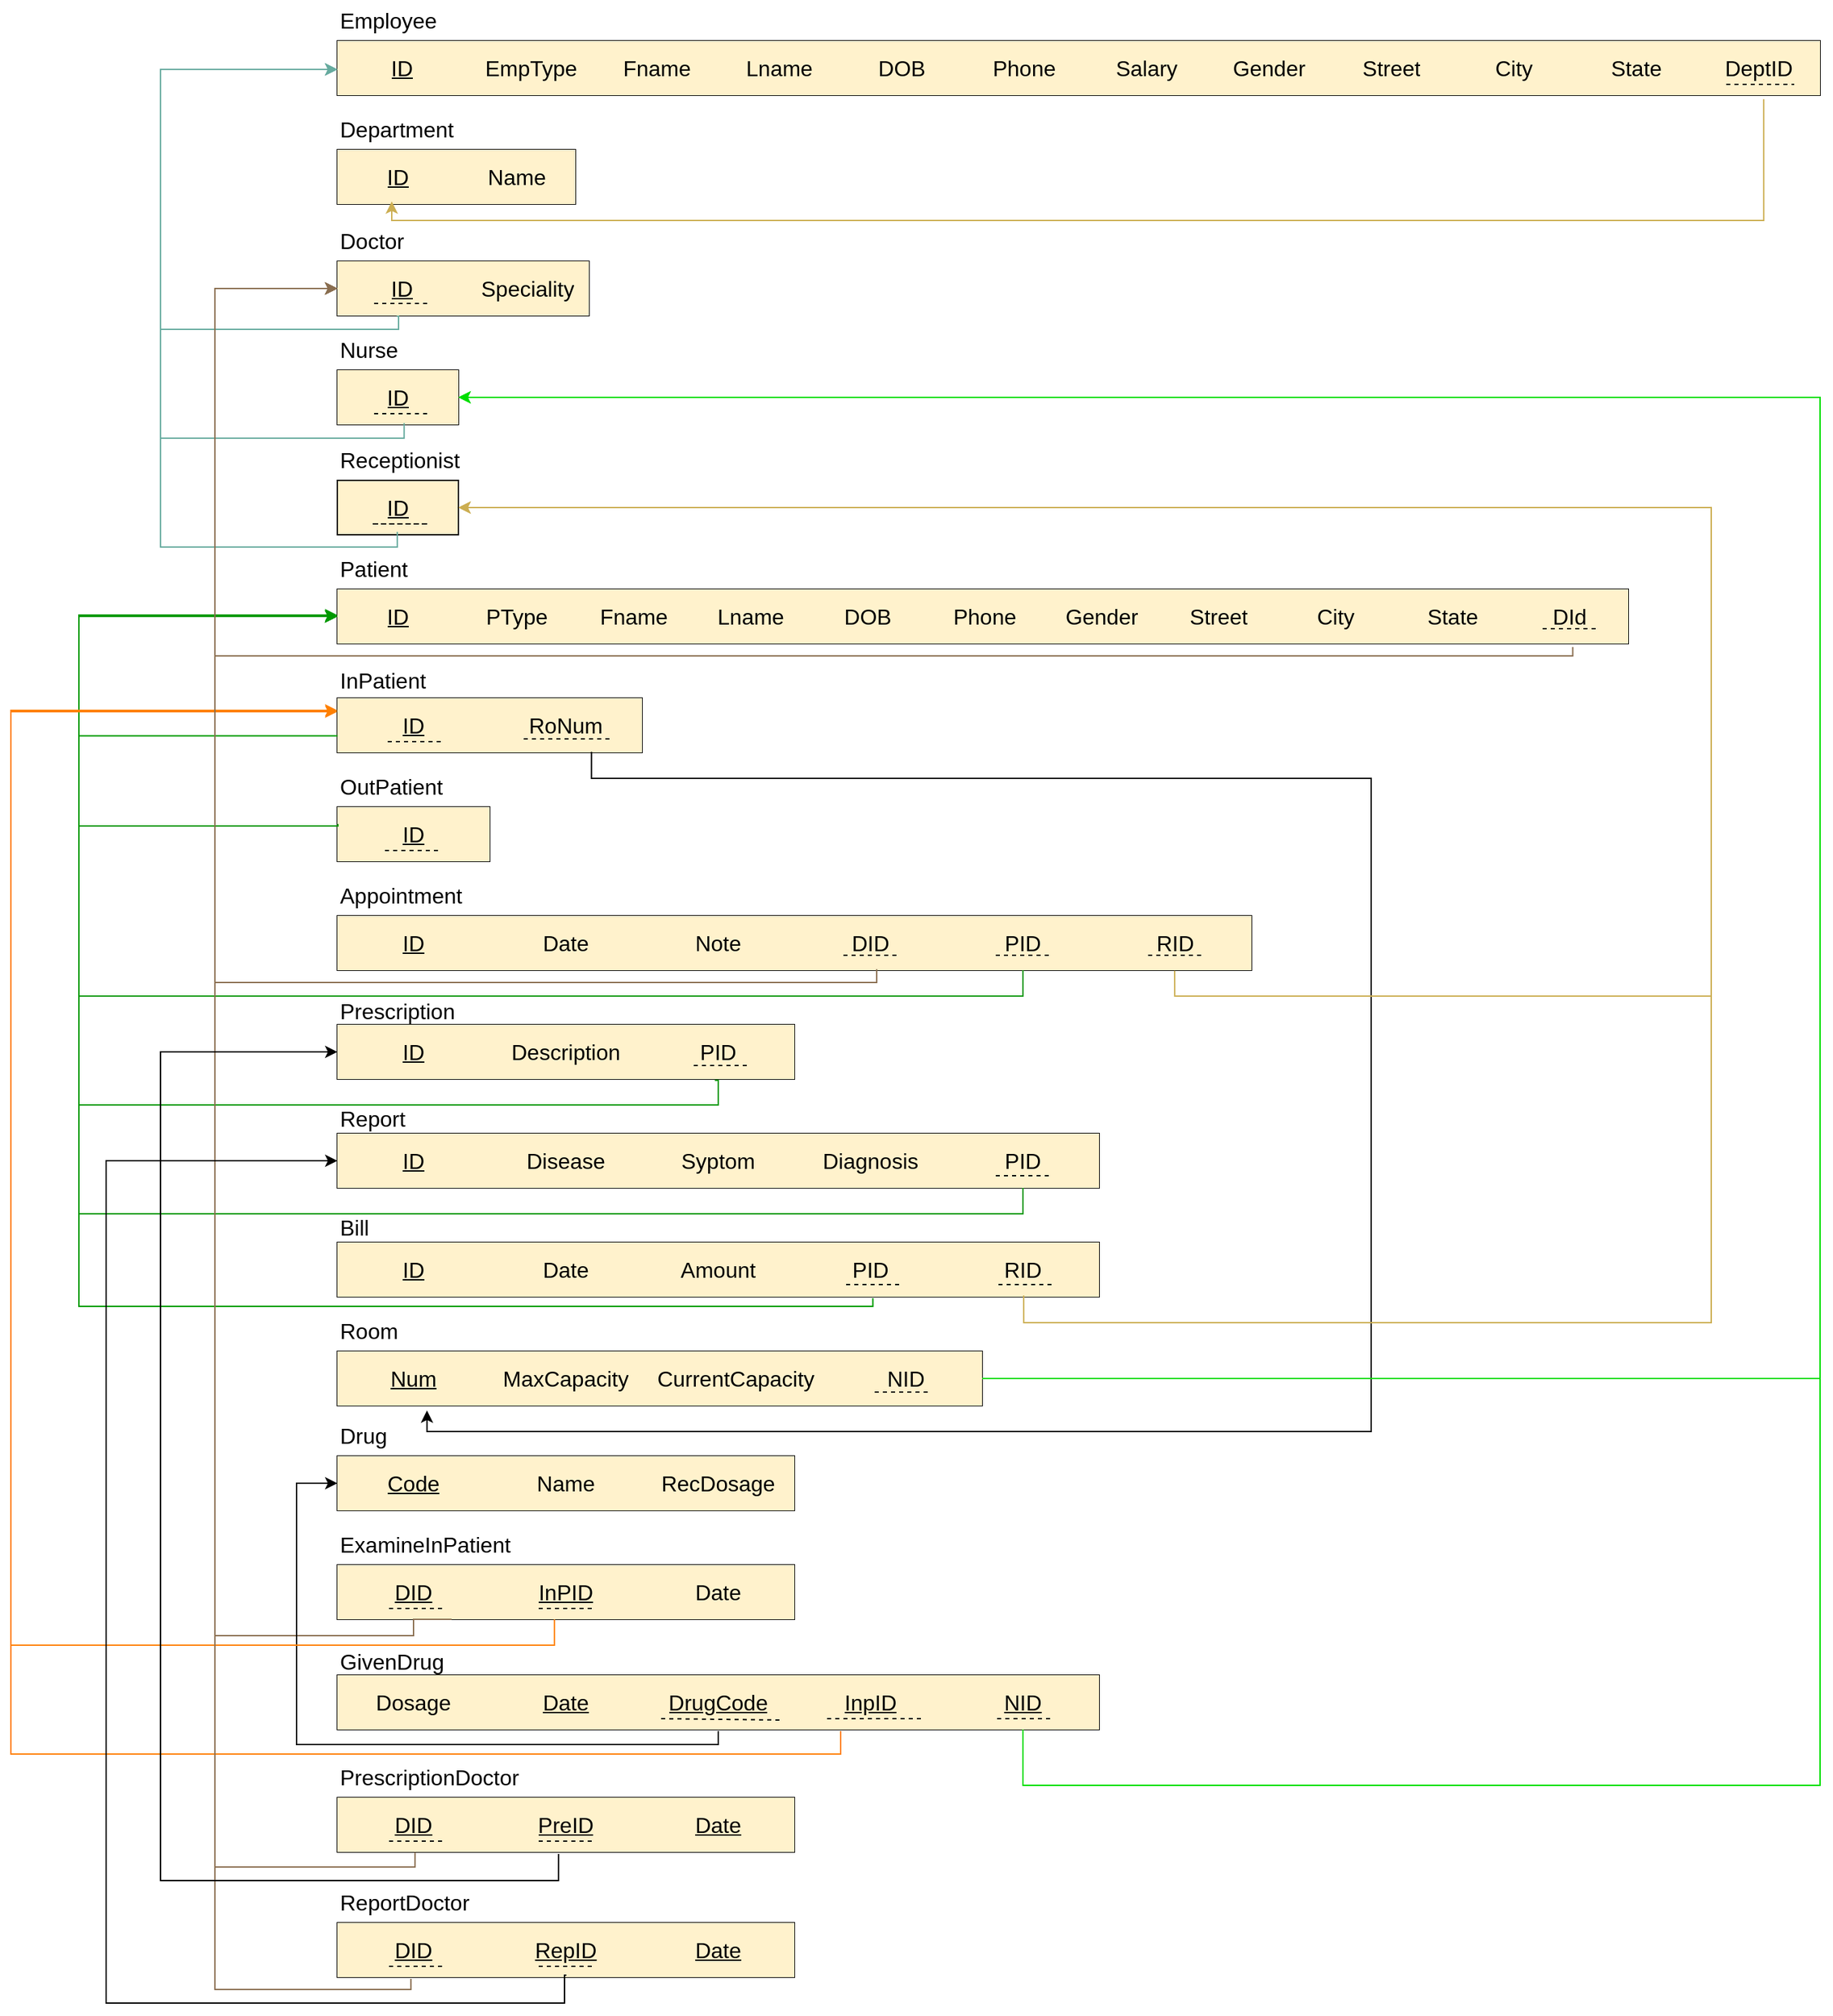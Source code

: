 <mxfile version="22.1.15" type="device">
  <diagram id="wkMIXvb-LM6qXzEm4NvD" name="Page-1">
    <mxGraphModel dx="2257" dy="713" grid="1" gridSize="10" guides="1" tooltips="1" connect="1" arrows="1" fold="1" page="1" pageScale="1" pageWidth="850" pageHeight="1100" math="0" shadow="0">
      <root>
        <mxCell id="0" />
        <mxCell id="1" parent="0" />
        <mxCell id="hvt9jh8VNVlTQo4yOcrB-44" value="" style="shape=table;startSize=0;container=1;collapsible=0;childLayout=tableLayout;fontSize=16;" parent="1" vertex="1">
          <mxGeometry x="40" y="1479" width="560" height="40" as="geometry" />
        </mxCell>
        <mxCell id="hvt9jh8VNVlTQo4yOcrB-45" value="" style="shape=tableRow;horizontal=0;startSize=0;swimlaneHead=0;swimlaneBody=0;strokeColor=inherit;top=0;left=0;bottom=0;right=0;collapsible=0;dropTarget=0;fillColor=none;points=[[0,0.5],[1,0.5]];portConstraint=eastwest;fontSize=16;" parent="hvt9jh8VNVlTQo4yOcrB-44" vertex="1">
          <mxGeometry width="560" height="40" as="geometry" />
        </mxCell>
        <mxCell id="hvt9jh8VNVlTQo4yOcrB-46" value="Dosage" style="shape=partialRectangle;html=1;whiteSpace=wrap;connectable=0;strokeColor=default;overflow=hidden;fillColor=#FFF2CC;top=0;left=0;bottom=0;right=0;pointerEvents=1;fontSize=16;" parent="hvt9jh8VNVlTQo4yOcrB-45" vertex="1">
          <mxGeometry width="112" height="40" as="geometry">
            <mxRectangle width="112" height="40" as="alternateBounds" />
          </mxGeometry>
        </mxCell>
        <mxCell id="hvt9jh8VNVlTQo4yOcrB-47" value="&lt;u style=&quot;font-size: 16px;&quot;&gt;Date&lt;/u&gt;" style="shape=partialRectangle;html=1;whiteSpace=wrap;connectable=0;strokeColor=default;overflow=hidden;fillColor=#FFF2CC;top=0;left=0;bottom=0;right=0;pointerEvents=1;fontSize=16;" parent="hvt9jh8VNVlTQo4yOcrB-45" vertex="1">
          <mxGeometry x="112" width="112" height="40" as="geometry">
            <mxRectangle width="112" height="40" as="alternateBounds" />
          </mxGeometry>
        </mxCell>
        <mxCell id="hvt9jh8VNVlTQo4yOcrB-48" value="&lt;u style=&quot;border-color: var(--border-color); font-size: 16px;&quot;&gt;DrugCode&lt;/u&gt;" style="shape=partialRectangle;html=1;whiteSpace=wrap;connectable=0;strokeColor=default;overflow=hidden;fillColor=#FFF2CC;top=0;left=0;bottom=0;right=0;pointerEvents=1;fontSize=16;" parent="hvt9jh8VNVlTQo4yOcrB-45" vertex="1">
          <mxGeometry x="224" width="112" height="40" as="geometry">
            <mxRectangle width="112" height="40" as="alternateBounds" />
          </mxGeometry>
        </mxCell>
        <mxCell id="hvt9jh8VNVlTQo4yOcrB-49" value="&lt;u style=&quot;border-color: var(--border-color); font-size: 16px;&quot;&gt;InpID&lt;/u&gt;" style="shape=partialRectangle;html=1;whiteSpace=wrap;connectable=0;strokeColor=default;overflow=hidden;fillColor=#FFF2CC;top=0;left=0;bottom=0;right=0;pointerEvents=1;fontSize=16;" parent="hvt9jh8VNVlTQo4yOcrB-45" vertex="1">
          <mxGeometry x="336" width="112" height="40" as="geometry">
            <mxRectangle width="112" height="40" as="alternateBounds" />
          </mxGeometry>
        </mxCell>
        <mxCell id="hvt9jh8VNVlTQo4yOcrB-50" value="&lt;u style=&quot;border-color: var(--border-color); font-size: 16px;&quot;&gt;NID&lt;/u&gt;" style="shape=partialRectangle;html=1;whiteSpace=wrap;connectable=0;strokeColor=default;overflow=hidden;fillColor=#FFF2CC;top=0;left=0;bottom=0;right=0;pointerEvents=1;fontSize=16;" parent="hvt9jh8VNVlTQo4yOcrB-45" vertex="1">
          <mxGeometry x="448" width="112" height="40" as="geometry">
            <mxRectangle width="112" height="40" as="alternateBounds" />
          </mxGeometry>
        </mxCell>
        <mxCell id="z46Pf0Tg11XiV23-vNkJ-55" value="" style="group;fontSize=16;" parent="1" vertex="1" connectable="0">
          <mxGeometry x="40" y="1050" width="350" height="70" as="geometry" />
        </mxCell>
        <mxCell id="z46Pf0Tg11XiV23-vNkJ-56" value="" style="shape=table;startSize=0;container=1;collapsible=0;childLayout=tableLayout;fontSize=16;" parent="z46Pf0Tg11XiV23-vNkJ-55" vertex="1">
          <mxGeometry y="31" width="560" height="40" as="geometry" />
        </mxCell>
        <mxCell id="z46Pf0Tg11XiV23-vNkJ-57" value="" style="shape=tableRow;horizontal=0;startSize=0;swimlaneHead=0;swimlaneBody=0;strokeColor=inherit;top=0;left=0;bottom=0;right=0;collapsible=0;dropTarget=0;fillColor=none;points=[[0,0.5],[1,0.5]];portConstraint=eastwest;fontSize=16;" parent="z46Pf0Tg11XiV23-vNkJ-56" vertex="1">
          <mxGeometry width="560" height="40" as="geometry" />
        </mxCell>
        <mxCell id="z46Pf0Tg11XiV23-vNkJ-58" value="&lt;u style=&quot;font-size: 16px;&quot;&gt;ID&lt;/u&gt;" style="shape=partialRectangle;html=1;whiteSpace=wrap;connectable=0;strokeColor=default;overflow=hidden;fillColor=#FFF2CC;top=0;left=0;bottom=0;right=0;pointerEvents=1;fontSize=16;" parent="z46Pf0Tg11XiV23-vNkJ-57" vertex="1">
          <mxGeometry width="112" height="40" as="geometry">
            <mxRectangle width="112" height="40" as="alternateBounds" />
          </mxGeometry>
        </mxCell>
        <mxCell id="z46Pf0Tg11XiV23-vNkJ-59" value="Disease" style="shape=partialRectangle;html=1;whiteSpace=wrap;connectable=0;strokeColor=default;overflow=hidden;fillColor=#FFF2CC;top=0;left=0;bottom=0;right=0;pointerEvents=1;fontSize=16;" parent="z46Pf0Tg11XiV23-vNkJ-57" vertex="1">
          <mxGeometry x="112" width="112" height="40" as="geometry">
            <mxRectangle width="112" height="40" as="alternateBounds" />
          </mxGeometry>
        </mxCell>
        <mxCell id="z46Pf0Tg11XiV23-vNkJ-61" value="Syptom" style="shape=partialRectangle;html=1;whiteSpace=wrap;connectable=0;strokeColor=default;overflow=hidden;fillColor=#FFF2CC;top=0;left=0;bottom=0;right=0;pointerEvents=1;fontSize=16;" parent="z46Pf0Tg11XiV23-vNkJ-57" vertex="1">
          <mxGeometry x="224" width="112" height="40" as="geometry">
            <mxRectangle width="112" height="40" as="alternateBounds" />
          </mxGeometry>
        </mxCell>
        <mxCell id="z46Pf0Tg11XiV23-vNkJ-118" value="Diagnosis" style="shape=partialRectangle;html=1;whiteSpace=wrap;connectable=0;strokeColor=default;overflow=hidden;fillColor=#FFF2CC;top=0;left=0;bottom=0;right=0;pointerEvents=1;fontSize=16;" parent="z46Pf0Tg11XiV23-vNkJ-57" vertex="1">
          <mxGeometry x="336" width="112" height="40" as="geometry">
            <mxRectangle width="112" height="40" as="alternateBounds" />
          </mxGeometry>
        </mxCell>
        <mxCell id="z46Pf0Tg11XiV23-vNkJ-142" value="PID" style="shape=partialRectangle;html=1;whiteSpace=wrap;connectable=0;strokeColor=default;overflow=hidden;fillColor=#FFF2CC;top=0;left=0;bottom=0;right=0;pointerEvents=1;fontSize=16;" parent="z46Pf0Tg11XiV23-vNkJ-57" vertex="1">
          <mxGeometry x="448" width="112" height="40" as="geometry">
            <mxRectangle width="112" height="40" as="alternateBounds" />
          </mxGeometry>
        </mxCell>
        <mxCell id="z46Pf0Tg11XiV23-vNkJ-60" value="Report" style="text;html=1;align=left;verticalAlign=middle;resizable=0;points=[];autosize=1;strokeColor=none;fillColor=none;fontSize=16;" parent="z46Pf0Tg11XiV23-vNkJ-55" vertex="1">
          <mxGeometry x="0.002" y="5" width="70" height="30" as="geometry" />
        </mxCell>
        <mxCell id="z46Pf0Tg11XiV23-vNkJ-70" value="" style="group;fontSize=16;" parent="1" vertex="1" connectable="0">
          <mxGeometry x="40" y="1287" width="350" height="70" as="geometry" />
        </mxCell>
        <mxCell id="z46Pf0Tg11XiV23-vNkJ-71" value="" style="shape=table;startSize=0;container=1;collapsible=0;childLayout=tableLayout;fontSize=16;" parent="z46Pf0Tg11XiV23-vNkJ-70" vertex="1">
          <mxGeometry y="31" width="336" height="40" as="geometry" />
        </mxCell>
        <mxCell id="z46Pf0Tg11XiV23-vNkJ-72" value="" style="shape=tableRow;horizontal=0;startSize=0;swimlaneHead=0;swimlaneBody=0;strokeColor=inherit;top=0;left=0;bottom=0;right=0;collapsible=0;dropTarget=0;fillColor=none;points=[[0,0.5],[1,0.5]];portConstraint=eastwest;fontSize=16;" parent="z46Pf0Tg11XiV23-vNkJ-71" vertex="1">
          <mxGeometry width="336" height="40" as="geometry" />
        </mxCell>
        <mxCell id="z46Pf0Tg11XiV23-vNkJ-73" value="&lt;u style=&quot;font-size: 16px;&quot;&gt;Code&lt;/u&gt;" style="shape=partialRectangle;html=1;whiteSpace=wrap;connectable=0;strokeColor=inherit;overflow=hidden;fillColor=#FFF2CC;top=0;left=0;bottom=0;right=0;pointerEvents=1;fontSize=16;" parent="z46Pf0Tg11XiV23-vNkJ-72" vertex="1">
          <mxGeometry width="112" height="40" as="geometry">
            <mxRectangle width="112" height="40" as="alternateBounds" />
          </mxGeometry>
        </mxCell>
        <mxCell id="tJ62XEXyl_DkogUCnTFh-1" value="Name" style="shape=partialRectangle;html=1;whiteSpace=wrap;connectable=0;strokeColor=inherit;overflow=hidden;fillColor=#FFF2CC;top=0;left=0;bottom=0;right=0;pointerEvents=1;fontSize=16;" parent="z46Pf0Tg11XiV23-vNkJ-72" vertex="1">
          <mxGeometry x="112" width="112" height="40" as="geometry">
            <mxRectangle width="112" height="40" as="alternateBounds" />
          </mxGeometry>
        </mxCell>
        <mxCell id="z46Pf0Tg11XiV23-vNkJ-74" value="RecDosage" style="shape=partialRectangle;html=1;whiteSpace=wrap;connectable=0;strokeColor=inherit;overflow=hidden;fillColor=#FFF2CC;top=0;left=0;bottom=0;right=0;pointerEvents=1;fontSize=16;" parent="z46Pf0Tg11XiV23-vNkJ-72" vertex="1">
          <mxGeometry x="224" width="112" height="40" as="geometry">
            <mxRectangle width="112" height="40" as="alternateBounds" />
          </mxGeometry>
        </mxCell>
        <mxCell id="z46Pf0Tg11XiV23-vNkJ-76" value="Drug" style="text;html=1;align=left;verticalAlign=middle;resizable=0;points=[];autosize=1;strokeColor=none;fillColor=none;fontSize=16;" parent="z46Pf0Tg11XiV23-vNkJ-70" vertex="1">
          <mxGeometry x="0.002" y="1" width="60" height="30" as="geometry" />
        </mxCell>
        <mxCell id="KHFLxESirtTAukJCEAW1-1" value="" style="group;fontSize=16;" parent="1" vertex="1" connectable="0">
          <mxGeometry x="40" y="1210" width="350" height="70" as="geometry" />
        </mxCell>
        <mxCell id="KHFLxESirtTAukJCEAW1-2" value="" style="shape=table;startSize=0;container=1;collapsible=0;childLayout=tableLayout;fontSize=16;" parent="KHFLxESirtTAukJCEAW1-1" vertex="1">
          <mxGeometry y="31" width="474" height="40" as="geometry" />
        </mxCell>
        <mxCell id="KHFLxESirtTAukJCEAW1-3" value="" style="shape=tableRow;horizontal=0;startSize=0;swimlaneHead=0;swimlaneBody=0;strokeColor=inherit;top=0;left=0;bottom=0;right=0;collapsible=0;dropTarget=0;fillColor=none;points=[[0,0.5],[1,0.5]];portConstraint=eastwest;fontSize=16;" parent="KHFLxESirtTAukJCEAW1-2" vertex="1">
          <mxGeometry width="474" height="40" as="geometry" />
        </mxCell>
        <mxCell id="KHFLxESirtTAukJCEAW1-4" value="&lt;u style=&quot;font-size: 16px;&quot;&gt;Num&lt;/u&gt;" style="shape=partialRectangle;html=1;whiteSpace=wrap;connectable=0;strokeColor=default;overflow=hidden;fillColor=#FFF2CC;top=0;left=0;bottom=0;right=0;pointerEvents=1;fontSize=16;" parent="KHFLxESirtTAukJCEAW1-3" vertex="1">
          <mxGeometry width="112" height="40" as="geometry">
            <mxRectangle width="112" height="40" as="alternateBounds" />
          </mxGeometry>
        </mxCell>
        <mxCell id="KHFLxESirtTAukJCEAW1-5" value="MaxCapacity" style="shape=partialRectangle;html=1;whiteSpace=wrap;connectable=0;strokeColor=default;overflow=hidden;fillColor=#FFF2CC;top=0;left=0;bottom=0;right=0;pointerEvents=1;fontSize=16;" parent="KHFLxESirtTAukJCEAW1-3" vertex="1">
          <mxGeometry x="112" width="112" height="40" as="geometry">
            <mxRectangle width="112" height="40" as="alternateBounds" />
          </mxGeometry>
        </mxCell>
        <mxCell id="KHFLxESirtTAukJCEAW1-6" value="CurrentCapacity" style="shape=partialRectangle;html=1;whiteSpace=wrap;connectable=0;strokeColor=default;overflow=hidden;fillColor=#FFF2CC;top=0;left=0;bottom=0;right=0;pointerEvents=1;fontSize=16;" parent="KHFLxESirtTAukJCEAW1-3" vertex="1">
          <mxGeometry x="224" width="138" height="40" as="geometry">
            <mxRectangle width="138" height="40" as="alternateBounds" />
          </mxGeometry>
        </mxCell>
        <mxCell id="KHFLxESirtTAukJCEAW1-7" value="NID" style="shape=partialRectangle;html=1;whiteSpace=wrap;connectable=0;strokeColor=default;overflow=hidden;fillColor=#FFF2CC;top=0;left=0;bottom=0;right=0;pointerEvents=1;fontSize=16;" parent="KHFLxESirtTAukJCEAW1-3" vertex="1">
          <mxGeometry x="362" width="112" height="40" as="geometry">
            <mxRectangle width="112" height="40" as="alternateBounds" />
          </mxGeometry>
        </mxCell>
        <mxCell id="KHFLxESirtTAukJCEAW1-8" value="Room" style="text;html=1;align=left;verticalAlign=middle;resizable=0;points=[];autosize=1;strokeColor=none;fillColor=none;fontSize=16;" parent="KHFLxESirtTAukJCEAW1-1" vertex="1">
          <mxGeometry x="0.002" y="1" width="70" height="30" as="geometry" />
        </mxCell>
        <mxCell id="KHFLxESirtTAukJCEAW1-9" value="" style="group;fontSize=16;" parent="1" vertex="1" connectable="0">
          <mxGeometry x="40" y="1367" width="350" height="70" as="geometry" />
        </mxCell>
        <mxCell id="KHFLxESirtTAukJCEAW1-10" value="" style="shape=table;startSize=0;container=1;collapsible=0;childLayout=tableLayout;fontSize=16;" parent="KHFLxESirtTAukJCEAW1-9" vertex="1">
          <mxGeometry y="31" width="336" height="40" as="geometry" />
        </mxCell>
        <mxCell id="KHFLxESirtTAukJCEAW1-11" value="" style="shape=tableRow;horizontal=0;startSize=0;swimlaneHead=0;swimlaneBody=0;strokeColor=inherit;top=0;left=0;bottom=0;right=0;collapsible=0;dropTarget=0;fillColor=none;points=[[0,0.5],[1,0.5]];portConstraint=eastwest;fontSize=16;" parent="KHFLxESirtTAukJCEAW1-10" vertex="1">
          <mxGeometry width="336" height="40" as="geometry" />
        </mxCell>
        <mxCell id="KHFLxESirtTAukJCEAW1-12" value="&lt;u style=&quot;font-size: 16px;&quot;&gt;DID&lt;/u&gt;" style="shape=partialRectangle;html=1;whiteSpace=wrap;connectable=0;strokeColor=#d6b656;overflow=hidden;fillColor=#FFF2CC;top=0;left=0;bottom=0;right=0;pointerEvents=1;fontSize=16;" parent="KHFLxESirtTAukJCEAW1-11" vertex="1">
          <mxGeometry width="112" height="40" as="geometry">
            <mxRectangle width="112" height="40" as="alternateBounds" />
          </mxGeometry>
        </mxCell>
        <mxCell id="KHFLxESirtTAukJCEAW1-13" value="&lt;u style=&quot;font-size: 16px;&quot;&gt;InPID&lt;/u&gt;" style="shape=partialRectangle;html=1;whiteSpace=wrap;connectable=0;strokeColor=#d6b656;overflow=hidden;fillColor=#FFF2CC;top=0;left=0;bottom=0;right=0;pointerEvents=1;fontSize=16;" parent="KHFLxESirtTAukJCEAW1-11" vertex="1">
          <mxGeometry x="112" width="112" height="40" as="geometry">
            <mxRectangle width="112" height="40" as="alternateBounds" />
          </mxGeometry>
        </mxCell>
        <mxCell id="-8c4adJR8eqZ8qMmH8AK-2" value="Date" style="shape=partialRectangle;html=1;whiteSpace=wrap;connectable=0;strokeColor=#d6b656;overflow=hidden;fillColor=#FFF2CC;top=0;left=0;bottom=0;right=0;pointerEvents=1;fontSize=16;" parent="KHFLxESirtTAukJCEAW1-11" vertex="1">
          <mxGeometry x="224" width="112" height="40" as="geometry">
            <mxRectangle width="112" height="40" as="alternateBounds" />
          </mxGeometry>
        </mxCell>
        <mxCell id="KHFLxESirtTAukJCEAW1-14" value="ExamineInPatient" style="text;html=1;align=left;verticalAlign=middle;resizable=0;points=[];autosize=1;strokeColor=none;fillColor=none;fontSize=16;" parent="KHFLxESirtTAukJCEAW1-9" vertex="1">
          <mxGeometry x="0.002" y="1" width="150" height="30" as="geometry" />
        </mxCell>
        <mxCell id="hvt9jh8VNVlTQo4yOcrB-38" value="" style="endArrow=none;dashed=1;html=1;rounded=0;startSize=7;jumpSize=16;fontSize=16;" parent="KHFLxESirtTAukJCEAW1-9" edge="1">
          <mxGeometry width="50" height="50" relative="1" as="geometry">
            <mxPoint x="148" y="63" as="sourcePoint" />
            <mxPoint x="188" y="63" as="targetPoint" />
          </mxGeometry>
        </mxCell>
        <mxCell id="hvt9jh8VNVlTQo4yOcrB-39" value="" style="endArrow=none;dashed=1;html=1;rounded=0;startSize=7;jumpSize=16;fontSize=16;" parent="KHFLxESirtTAukJCEAW1-9" edge="1">
          <mxGeometry width="50" height="50" relative="1" as="geometry">
            <mxPoint x="38" y="63" as="sourcePoint" />
            <mxPoint x="78" y="63" as="targetPoint" />
          </mxGeometry>
        </mxCell>
        <mxCell id="hvt9jh8VNVlTQo4yOcrB-41" value="" style="endArrow=none;dashed=1;html=1;rounded=0;startSize=7;jumpSize=16;fontSize=16;" parent="KHFLxESirtTAukJCEAW1-9" edge="1">
          <mxGeometry width="50" height="50" relative="1" as="geometry">
            <mxPoint x="485" y="144" as="sourcePoint" />
            <mxPoint x="525" y="144" as="targetPoint" />
          </mxGeometry>
        </mxCell>
        <mxCell id="hvt9jh8VNVlTQo4yOcrB-42" value="" style="endArrow=none;dashed=1;html=1;rounded=0;startSize=7;jumpSize=16;fontSize=16;" parent="KHFLxESirtTAukJCEAW1-9" edge="1">
          <mxGeometry width="50" height="50" relative="1" as="geometry">
            <mxPoint x="360" y="144" as="sourcePoint" />
            <mxPoint x="432" y="144" as="targetPoint" />
          </mxGeometry>
        </mxCell>
        <mxCell id="hvt9jh8VNVlTQo4yOcrB-43" value="" style="endArrow=none;dashed=1;html=1;rounded=0;startSize=7;jumpSize=16;fontSize=16;" parent="KHFLxESirtTAukJCEAW1-9" edge="1">
          <mxGeometry width="50" height="50" relative="1" as="geometry">
            <mxPoint x="238" y="144" as="sourcePoint" />
            <mxPoint x="326" y="145" as="targetPoint" />
          </mxGeometry>
        </mxCell>
        <mxCell id="KHFLxESirtTAukJCEAW1-17" value="" style="group;fontSize=16;" parent="1" vertex="1" connectable="0">
          <mxGeometry x="40" y="1130" width="350" height="70" as="geometry" />
        </mxCell>
        <mxCell id="KHFLxESirtTAukJCEAW1-18" value="" style="shape=table;startSize=0;container=1;collapsible=0;childLayout=tableLayout;fontSize=16;" parent="KHFLxESirtTAukJCEAW1-17" vertex="1">
          <mxGeometry y="31" width="560" height="40" as="geometry" />
        </mxCell>
        <mxCell id="KHFLxESirtTAukJCEAW1-19" value="" style="shape=tableRow;horizontal=0;startSize=0;swimlaneHead=0;swimlaneBody=0;strokeColor=inherit;top=0;left=0;bottom=0;right=0;collapsible=0;dropTarget=0;fillColor=none;points=[[0,0.5],[1,0.5]];portConstraint=eastwest;fontSize=16;" parent="KHFLxESirtTAukJCEAW1-18" vertex="1">
          <mxGeometry width="560" height="40" as="geometry" />
        </mxCell>
        <mxCell id="KHFLxESirtTAukJCEAW1-20" value="&lt;u style=&quot;font-size: 16px;&quot;&gt;ID&lt;/u&gt;" style="shape=partialRectangle;html=1;whiteSpace=wrap;connectable=0;strokeColor=default;overflow=hidden;fillColor=#FFF2CC;top=0;left=0;bottom=0;right=0;pointerEvents=1;fontSize=16;" parent="KHFLxESirtTAukJCEAW1-19" vertex="1">
          <mxGeometry width="112" height="40" as="geometry">
            <mxRectangle width="112" height="40" as="alternateBounds" />
          </mxGeometry>
        </mxCell>
        <mxCell id="KHFLxESirtTAukJCEAW1-21" value="Date" style="shape=partialRectangle;html=1;whiteSpace=wrap;connectable=0;strokeColor=default;overflow=hidden;fillColor=#FFF2CC;top=0;left=0;bottom=0;right=0;pointerEvents=1;fontSize=16;" parent="KHFLxESirtTAukJCEAW1-19" vertex="1">
          <mxGeometry x="112" width="112" height="40" as="geometry">
            <mxRectangle width="112" height="40" as="alternateBounds" />
          </mxGeometry>
        </mxCell>
        <mxCell id="KHFLxESirtTAukJCEAW1-22" value="Amount" style="shape=partialRectangle;html=1;whiteSpace=wrap;connectable=0;strokeColor=default;overflow=hidden;fillColor=#FFF2CC;top=0;left=0;bottom=0;right=0;pointerEvents=1;fontSize=16;" parent="KHFLxESirtTAukJCEAW1-19" vertex="1">
          <mxGeometry x="224" width="112" height="40" as="geometry">
            <mxRectangle width="112" height="40" as="alternateBounds" />
          </mxGeometry>
        </mxCell>
        <mxCell id="KHFLxESirtTAukJCEAW1-23" value="PID" style="shape=partialRectangle;html=1;whiteSpace=wrap;connectable=0;strokeColor=default;overflow=hidden;fillColor=#FFF2CC;top=0;left=0;bottom=0;right=0;pointerEvents=1;fontSize=16;" parent="KHFLxESirtTAukJCEAW1-19" vertex="1">
          <mxGeometry x="336" width="112" height="40" as="geometry">
            <mxRectangle width="112" height="40" as="alternateBounds" />
          </mxGeometry>
        </mxCell>
        <mxCell id="KHFLxESirtTAukJCEAW1-24" value="RID" style="shape=partialRectangle;html=1;whiteSpace=wrap;connectable=0;strokeColor=default;overflow=hidden;fillColor=#FFF2CC;top=0;left=0;bottom=0;right=0;pointerEvents=1;fontSize=16;" parent="KHFLxESirtTAukJCEAW1-19" vertex="1">
          <mxGeometry x="448" width="112" height="40" as="geometry">
            <mxRectangle width="112" height="40" as="alternateBounds" />
          </mxGeometry>
        </mxCell>
        <mxCell id="KHFLxESirtTAukJCEAW1-26" value="Bill" style="text;html=1;align=left;verticalAlign=middle;resizable=0;points=[];autosize=1;strokeColor=none;fillColor=none;fontSize=16;" parent="KHFLxESirtTAukJCEAW1-17" vertex="1">
          <mxGeometry x="0.002" y="5" width="40" height="30" as="geometry" />
        </mxCell>
        <mxCell id="KHFLxESirtTAukJCEAW1-27" value="" style="group;fontSize=16;" parent="1" vertex="1" connectable="0">
          <mxGeometry x="40" y="1449" width="350" height="70" as="geometry" />
        </mxCell>
        <mxCell id="KHFLxESirtTAukJCEAW1-35" value="GivenDrug" style="text;html=1;align=left;verticalAlign=middle;resizable=0;points=[];autosize=1;strokeColor=none;fillColor=none;fontSize=16;" parent="KHFLxESirtTAukJCEAW1-27" vertex="1">
          <mxGeometry x="0.002" y="5" width="100" height="30" as="geometry" />
        </mxCell>
        <mxCell id="z46Pf0Tg11XiV23-vNkJ-63" value="" style="group;fontSize=16;" parent="1" vertex="1" connectable="0">
          <mxGeometry x="40" y="970" width="350" height="70" as="geometry" />
        </mxCell>
        <mxCell id="z46Pf0Tg11XiV23-vNkJ-64" value="" style="shape=table;startSize=0;container=1;collapsible=0;childLayout=tableLayout;fontSize=16;" parent="z46Pf0Tg11XiV23-vNkJ-63" vertex="1">
          <mxGeometry y="31" width="336" height="40" as="geometry" />
        </mxCell>
        <mxCell id="z46Pf0Tg11XiV23-vNkJ-65" value="" style="shape=tableRow;horizontal=0;startSize=0;swimlaneHead=0;swimlaneBody=0;strokeColor=inherit;top=0;left=0;bottom=0;right=0;collapsible=0;dropTarget=0;fillColor=none;points=[[0,0.5],[1,0.5]];portConstraint=eastwest;fontSize=16;" parent="z46Pf0Tg11XiV23-vNkJ-64" vertex="1">
          <mxGeometry width="336" height="40" as="geometry" />
        </mxCell>
        <mxCell id="z46Pf0Tg11XiV23-vNkJ-66" value="&lt;u style=&quot;font-size: 16px;&quot;&gt;ID&lt;/u&gt;" style="shape=partialRectangle;html=1;whiteSpace=wrap;connectable=0;strokeColor=default;overflow=hidden;fillColor=#FFF2CC;top=0;left=0;bottom=0;right=0;pointerEvents=1;fontSize=16;" parent="z46Pf0Tg11XiV23-vNkJ-65" vertex="1">
          <mxGeometry width="112" height="40" as="geometry">
            <mxRectangle width="112" height="40" as="alternateBounds" />
          </mxGeometry>
        </mxCell>
        <mxCell id="z46Pf0Tg11XiV23-vNkJ-68" value="Description" style="shape=partialRectangle;html=1;whiteSpace=wrap;connectable=0;strokeColor=default;overflow=hidden;fillColor=#FFF2CC;top=0;left=0;bottom=0;right=0;pointerEvents=1;fontSize=16;" parent="z46Pf0Tg11XiV23-vNkJ-65" vertex="1">
          <mxGeometry x="112" width="112" height="40" as="geometry">
            <mxRectangle width="112" height="40" as="alternateBounds" />
          </mxGeometry>
        </mxCell>
        <mxCell id="z46Pf0Tg11XiV23-vNkJ-140" value="PID" style="shape=partialRectangle;html=1;whiteSpace=wrap;connectable=0;strokeColor=default;overflow=hidden;fillColor=#FFF2CC;top=0;left=0;bottom=0;right=0;pointerEvents=1;fontSize=16;" parent="z46Pf0Tg11XiV23-vNkJ-65" vertex="1">
          <mxGeometry x="224" width="112" height="40" as="geometry">
            <mxRectangle width="112" height="40" as="alternateBounds" />
          </mxGeometry>
        </mxCell>
        <mxCell id="z46Pf0Tg11XiV23-vNkJ-69" value="Prescription" style="text;html=1;align=left;verticalAlign=middle;resizable=0;points=[];autosize=1;strokeColor=none;fillColor=none;fontSize=16;" parent="z46Pf0Tg11XiV23-vNkJ-63" vertex="1">
          <mxGeometry x="0.002" y="6" width="110" height="30" as="geometry" />
        </mxCell>
        <mxCell id="vJWkl1YuLdmYbuqkYf-Q-59" value="" style="group;fontSize=16;" parent="1" vertex="1" connectable="0">
          <mxGeometry x="40" y="490" width="350" height="70" as="geometry" />
        </mxCell>
        <mxCell id="vJWkl1YuLdmYbuqkYf-Q-60" value="" style="shape=table;startSize=0;container=1;collapsible=0;childLayout=tableLayout;fontSize=16;strokeColor=default;" parent="vJWkl1YuLdmYbuqkYf-Q-59" vertex="1">
          <mxGeometry y="30" width="89.0" height="40" as="geometry" />
        </mxCell>
        <mxCell id="vJWkl1YuLdmYbuqkYf-Q-61" value="" style="shape=tableRow;horizontal=0;startSize=0;swimlaneHead=0;swimlaneBody=0;strokeColor=inherit;top=0;left=0;bottom=0;right=0;collapsible=0;dropTarget=0;fillColor=none;points=[[0,0.5],[1,0.5]];portConstraint=eastwest;fontSize=16;" parent="vJWkl1YuLdmYbuqkYf-Q-60" vertex="1">
          <mxGeometry width="89.0" height="40" as="geometry" />
        </mxCell>
        <mxCell id="vJWkl1YuLdmYbuqkYf-Q-62" value="&lt;u style=&quot;font-size: 16px;&quot;&gt;ID&lt;/u&gt;" style="shape=partialRectangle;html=1;whiteSpace=wrap;connectable=0;strokeColor=inherit;overflow=hidden;fillColor=#FFF2CC;top=0;left=0;bottom=0;right=0;pointerEvents=1;fontSize=16;" parent="vJWkl1YuLdmYbuqkYf-Q-61" vertex="1">
          <mxGeometry width="89" height="40" as="geometry">
            <mxRectangle width="89" height="40" as="alternateBounds" />
          </mxGeometry>
        </mxCell>
        <mxCell id="vJWkl1YuLdmYbuqkYf-Q-64" value="Nurse" style="text;html=1;align=left;verticalAlign=middle;resizable=0;points=[];autosize=1;strokeColor=none;fillColor=none;fontSize=16;" parent="vJWkl1YuLdmYbuqkYf-Q-59" vertex="1">
          <mxGeometry x="0.002" width="70" height="30" as="geometry" />
        </mxCell>
        <mxCell id="Zjd1liX5utcjjJwKV0hH-13" value="" style="group;fontSize=16;" parent="1" vertex="1" connectable="0">
          <mxGeometry x="40" y="570" width="350" height="70" as="geometry" />
        </mxCell>
        <mxCell id="Zjd1liX5utcjjJwKV0hH-14" value="" style="shape=table;startSize=0;container=1;collapsible=0;childLayout=tableLayout;fillColor=#FFF2CC;fontSize=16;strokeColor=default;" parent="Zjd1liX5utcjjJwKV0hH-13" vertex="1">
          <mxGeometry y="31" width="89.0" height="40" as="geometry" />
        </mxCell>
        <mxCell id="Zjd1liX5utcjjJwKV0hH-15" value="" style="shape=tableRow;horizontal=0;startSize=0;swimlaneHead=0;swimlaneBody=0;strokeColor=inherit;top=0;left=0;bottom=0;right=0;collapsible=0;dropTarget=0;fillColor=none;points=[[0,0.5],[1,0.5]];portConstraint=eastwest;fontStyle=4;fontSize=16;" parent="Zjd1liX5utcjjJwKV0hH-14" vertex="1">
          <mxGeometry width="89.0" height="40" as="geometry" />
        </mxCell>
        <mxCell id="Zjd1liX5utcjjJwKV0hH-19" value="&lt;u style=&quot;font-size: 16px;&quot;&gt;ID&lt;/u&gt;" style="shape=partialRectangle;html=1;whiteSpace=wrap;connectable=0;strokeColor=inherit;overflow=hidden;fillColor=none;top=0;left=0;bottom=0;right=0;pointerEvents=1;fontSize=16;" parent="Zjd1liX5utcjjJwKV0hH-15" vertex="1">
          <mxGeometry width="89" height="40" as="geometry">
            <mxRectangle width="89" height="40" as="alternateBounds" />
          </mxGeometry>
        </mxCell>
        <mxCell id="Zjd1liX5utcjjJwKV0hH-18" value="Receptionist" style="text;html=1;align=left;verticalAlign=middle;resizable=0;points=[];autosize=1;strokeColor=none;fillColor=none;fontSize=16;" parent="Zjd1liX5utcjjJwKV0hH-13" vertex="1">
          <mxGeometry x="0.002" y="1" width="110" height="30" as="geometry" />
        </mxCell>
        <mxCell id="z46Pf0Tg11XiV23-vNkJ-40" value="" style="group;fontSize=16;" parent="1" vertex="1" connectable="0">
          <mxGeometry x="40" y="810" width="350" height="70" as="geometry" />
        </mxCell>
        <mxCell id="z46Pf0Tg11XiV23-vNkJ-41" value="" style="shape=table;startSize=0;container=1;collapsible=0;childLayout=tableLayout;fontSize=16;fillColor=#FF3333;" parent="z46Pf0Tg11XiV23-vNkJ-40" vertex="1">
          <mxGeometry y="31" width="112" height="40" as="geometry" />
        </mxCell>
        <mxCell id="z46Pf0Tg11XiV23-vNkJ-42" value="" style="shape=tableRow;horizontal=0;startSize=0;swimlaneHead=0;swimlaneBody=0;strokeColor=inherit;top=0;left=0;bottom=0;right=0;collapsible=0;dropTarget=0;fillColor=none;points=[[0,0.5],[1,0.5]];portConstraint=eastwest;fontSize=16;" parent="z46Pf0Tg11XiV23-vNkJ-41" vertex="1">
          <mxGeometry width="112" height="40" as="geometry" />
        </mxCell>
        <mxCell id="z46Pf0Tg11XiV23-vNkJ-43" value="&lt;u style=&quot;font-size: 16px;&quot;&gt;ID&lt;/u&gt;" style="shape=partialRectangle;html=1;whiteSpace=wrap;connectable=0;strokeColor=inherit;overflow=hidden;fillColor=#FFF2CC;top=0;left=0;bottom=0;right=0;pointerEvents=1;fontSize=16;" parent="z46Pf0Tg11XiV23-vNkJ-42" vertex="1">
          <mxGeometry width="112" height="40" as="geometry">
            <mxRectangle width="112" height="40" as="alternateBounds" />
          </mxGeometry>
        </mxCell>
        <mxCell id="z46Pf0Tg11XiV23-vNkJ-45" value="OutPatient" style="text;html=1;align=left;verticalAlign=middle;resizable=0;points=[];autosize=1;strokeColor=none;fillColor=none;fontSize=16;" parent="z46Pf0Tg11XiV23-vNkJ-40" vertex="1">
          <mxGeometry x="0.002" y="1" width="100" height="30" as="geometry" />
        </mxCell>
        <mxCell id="Zjd1liX5utcjjJwKV0hH-7" value="" style="group;fontSize=16;" parent="1" vertex="1" connectable="0">
          <mxGeometry x="40" y="730" width="350" height="70" as="geometry" />
        </mxCell>
        <mxCell id="Zjd1liX5utcjjJwKV0hH-8" value="" style="shape=table;startSize=0;container=1;collapsible=0;childLayout=tableLayout;fontSize=16;" parent="Zjd1liX5utcjjJwKV0hH-7" vertex="1">
          <mxGeometry y="31" width="224" height="40" as="geometry" />
        </mxCell>
        <mxCell id="Zjd1liX5utcjjJwKV0hH-9" value="" style="shape=tableRow;horizontal=0;startSize=0;swimlaneHead=0;swimlaneBody=0;strokeColor=inherit;top=0;left=0;bottom=0;right=0;collapsible=0;dropTarget=0;fillColor=none;points=[[0,0.5],[1,0.5]];portConstraint=eastwest;fontSize=16;" parent="Zjd1liX5utcjjJwKV0hH-8" vertex="1">
          <mxGeometry width="224" height="40" as="geometry" />
        </mxCell>
        <mxCell id="Zjd1liX5utcjjJwKV0hH-10" value="&lt;u style=&quot;font-size: 16px;&quot;&gt;ID&lt;/u&gt;" style="shape=partialRectangle;html=1;whiteSpace=wrap;connectable=0;strokeColor=inherit;overflow=hidden;fillColor=#FFF2CC;top=0;left=0;bottom=0;right=0;pointerEvents=1;fontSize=16;" parent="Zjd1liX5utcjjJwKV0hH-9" vertex="1">
          <mxGeometry width="112" height="40" as="geometry">
            <mxRectangle width="112" height="40" as="alternateBounds" />
          </mxGeometry>
        </mxCell>
        <mxCell id="z46Pf0Tg11XiV23-vNkJ-143" value="RoNum" style="shape=partialRectangle;html=1;whiteSpace=wrap;connectable=0;strokeColor=#b85450;overflow=hidden;fillColor=#FFF2CC;top=0;left=0;bottom=0;right=0;pointerEvents=1;fontSize=16;" parent="Zjd1liX5utcjjJwKV0hH-9" vertex="1">
          <mxGeometry x="112" width="112" height="40" as="geometry">
            <mxRectangle width="112" height="40" as="alternateBounds" />
          </mxGeometry>
        </mxCell>
        <mxCell id="Zjd1liX5utcjjJwKV0hH-12" value="InPatient" style="text;html=1;align=left;verticalAlign=middle;resizable=0;points=[];autosize=1;strokeColor=none;fillColor=none;fontSize=16;" parent="Zjd1liX5utcjjJwKV0hH-7" vertex="1">
          <mxGeometry x="0.002" y="3" width="90" height="30" as="geometry" />
        </mxCell>
        <mxCell id="hvt9jh8VNVlTQo4yOcrB-26" value="" style="endArrow=none;dashed=1;html=1;rounded=0;startSize=7;jumpSize=16;fontSize=16;" parent="Zjd1liX5utcjjJwKV0hH-7" edge="1">
          <mxGeometry width="50" height="50" relative="1" as="geometry">
            <mxPoint x="137" y="61" as="sourcePoint" />
            <mxPoint x="203" y="61" as="targetPoint" />
          </mxGeometry>
        </mxCell>
        <mxCell id="vJWkl1YuLdmYbuqkYf-Q-29" value="" style="group;fontSize=16;strokeColor=none;" parent="1" vertex="1" connectable="0">
          <mxGeometry x="40" y="248" width="370" height="70" as="geometry" />
        </mxCell>
        <mxCell id="vJWkl1YuLdmYbuqkYf-Q-22" value="" style="shape=table;startSize=0;container=1;collapsible=0;childLayout=tableLayout;fontSize=16;" parent="vJWkl1YuLdmYbuqkYf-Q-29" vertex="1">
          <mxGeometry y="30" width="1090.0" height="40" as="geometry" />
        </mxCell>
        <mxCell id="vJWkl1YuLdmYbuqkYf-Q-23" value="" style="shape=tableRow;horizontal=0;startSize=0;swimlaneHead=0;swimlaneBody=0;strokeColor=inherit;top=0;left=0;bottom=0;right=0;collapsible=0;dropTarget=0;fillColor=none;points=[[0,0.5],[1,0.5]];portConstraint=eastwest;fontSize=16;" parent="vJWkl1YuLdmYbuqkYf-Q-22" vertex="1">
          <mxGeometry width="1090.0" height="40" as="geometry" />
        </mxCell>
        <mxCell id="vJWkl1YuLdmYbuqkYf-Q-24" value="&lt;u style=&quot;font-size: 16px;&quot;&gt;ID&lt;/u&gt;" style="shape=partialRectangle;html=1;whiteSpace=wrap;connectable=0;strokeColor=default;overflow=hidden;fillColor=#FFF2CC;top=0;left=0;bottom=0;right=0;pointerEvents=1;fontSize=16;strokeWidth=2;" parent="vJWkl1YuLdmYbuqkYf-Q-23" vertex="1">
          <mxGeometry width="95" height="40" as="geometry">
            <mxRectangle width="95" height="40" as="alternateBounds" />
          </mxGeometry>
        </mxCell>
        <mxCell id="8Dsh6u7uaTlUUuzgEMx3-6" value="EmpType" style="shape=partialRectangle;html=1;whiteSpace=wrap;connectable=0;strokeColor=default;overflow=hidden;fillColor=#FFF2CC;top=0;left=0;bottom=0;right=0;pointerEvents=1;fontSize=16;" parent="vJWkl1YuLdmYbuqkYf-Q-23" vertex="1">
          <mxGeometry x="95" width="95" height="40" as="geometry">
            <mxRectangle width="95" height="40" as="alternateBounds" />
          </mxGeometry>
        </mxCell>
        <mxCell id="vJWkl1YuLdmYbuqkYf-Q-25" value="Fname" style="shape=partialRectangle;html=1;whiteSpace=wrap;connectable=0;strokeColor=default;overflow=hidden;fillColor=#FFF2CC;top=0;left=0;bottom=0;right=0;pointerEvents=1;fontSize=16;" parent="vJWkl1YuLdmYbuqkYf-Q-23" vertex="1">
          <mxGeometry x="190" width="90" height="40" as="geometry">
            <mxRectangle width="90" height="40" as="alternateBounds" />
          </mxGeometry>
        </mxCell>
        <mxCell id="vJWkl1YuLdmYbuqkYf-Q-27" value="Lname" style="shape=partialRectangle;html=1;whiteSpace=wrap;connectable=0;strokeColor=default;overflow=hidden;fillColor=#FFF2CC;top=0;left=0;bottom=0;right=0;pointerEvents=1;fontSize=16;" parent="vJWkl1YuLdmYbuqkYf-Q-23" vertex="1">
          <mxGeometry x="280" width="90" height="40" as="geometry">
            <mxRectangle width="90" height="40" as="alternateBounds" />
          </mxGeometry>
        </mxCell>
        <mxCell id="HwMBdNMIfsRfjN06MDnB-2" value="DOB" style="shape=partialRectangle;html=1;whiteSpace=wrap;connectable=0;strokeColor=default;overflow=hidden;fillColor=#FFF2CC;top=0;left=0;bottom=0;right=0;pointerEvents=1;fontSize=16;" parent="vJWkl1YuLdmYbuqkYf-Q-23" vertex="1">
          <mxGeometry x="370" width="90" height="40" as="geometry">
            <mxRectangle width="90" height="40" as="alternateBounds" />
          </mxGeometry>
        </mxCell>
        <mxCell id="HwMBdNMIfsRfjN06MDnB-1" value="Phone" style="shape=partialRectangle;html=1;whiteSpace=wrap;connectable=0;strokeColor=default;overflow=hidden;fillColor=#FFF2CC;top=0;left=0;bottom=0;right=0;pointerEvents=1;fontSize=16;" parent="vJWkl1YuLdmYbuqkYf-Q-23" vertex="1">
          <mxGeometry x="460" width="90" height="40" as="geometry">
            <mxRectangle width="90" height="40" as="alternateBounds" />
          </mxGeometry>
        </mxCell>
        <mxCell id="cCFI0GgsyXBLgVqGb4j--1" value="Salary" style="shape=partialRectangle;html=1;whiteSpace=wrap;connectable=0;strokeColor=default;overflow=hidden;fillColor=#FFF2CC;top=0;left=0;bottom=0;right=0;pointerEvents=1;fontSize=16;" vertex="1" parent="vJWkl1YuLdmYbuqkYf-Q-23">
          <mxGeometry x="550" width="90" height="40" as="geometry">
            <mxRectangle width="90" height="40" as="alternateBounds" />
          </mxGeometry>
        </mxCell>
        <mxCell id="8Dsh6u7uaTlUUuzgEMx3-1" value="Gender" style="shape=partialRectangle;html=1;whiteSpace=wrap;connectable=0;strokeColor=default;overflow=hidden;fillColor=#FFF2CC;top=0;left=0;bottom=0;right=0;pointerEvents=1;fontSize=16;" parent="vJWkl1YuLdmYbuqkYf-Q-23" vertex="1">
          <mxGeometry x="640" width="90" height="40" as="geometry">
            <mxRectangle width="90" height="40" as="alternateBounds" />
          </mxGeometry>
        </mxCell>
        <mxCell id="8Dsh6u7uaTlUUuzgEMx3-5" value="Street" style="shape=partialRectangle;html=1;whiteSpace=wrap;connectable=0;strokeColor=default;overflow=hidden;fillColor=#FFF2CC;top=0;left=0;bottom=0;right=0;pointerEvents=1;fontSize=16;" parent="vJWkl1YuLdmYbuqkYf-Q-23" vertex="1">
          <mxGeometry x="730" width="90" height="40" as="geometry">
            <mxRectangle width="90" height="40" as="alternateBounds" />
          </mxGeometry>
        </mxCell>
        <mxCell id="8Dsh6u7uaTlUUuzgEMx3-3" value="City" style="shape=partialRectangle;html=1;whiteSpace=wrap;connectable=0;strokeColor=default;overflow=hidden;fillColor=#FFF2CC;top=0;left=0;bottom=0;right=0;pointerEvents=1;fontSize=16;" parent="vJWkl1YuLdmYbuqkYf-Q-23" vertex="1">
          <mxGeometry x="820" width="90" height="40" as="geometry">
            <mxRectangle width="90" height="40" as="alternateBounds" />
          </mxGeometry>
        </mxCell>
        <mxCell id="8Dsh6u7uaTlUUuzgEMx3-4" value="State" style="shape=partialRectangle;html=1;whiteSpace=wrap;connectable=0;strokeColor=default;overflow=hidden;fillColor=#FFF2CC;top=0;left=0;bottom=0;right=0;pointerEvents=1;fontSize=16;" parent="vJWkl1YuLdmYbuqkYf-Q-23" vertex="1">
          <mxGeometry x="910" width="90" height="40" as="geometry">
            <mxRectangle width="90" height="40" as="alternateBounds" />
          </mxGeometry>
        </mxCell>
        <mxCell id="8Dsh6u7uaTlUUuzgEMx3-7" value="DeptID" style="shape=partialRectangle;html=1;whiteSpace=wrap;connectable=0;strokeColor=default;overflow=hidden;fillColor=#FFF2CC;top=0;left=0;bottom=0;right=0;pointerEvents=1;fontSize=16;" parent="vJWkl1YuLdmYbuqkYf-Q-23" vertex="1">
          <mxGeometry x="1000" width="90" height="40" as="geometry">
            <mxRectangle width="90" height="40" as="alternateBounds" />
          </mxGeometry>
        </mxCell>
        <mxCell id="vJWkl1YuLdmYbuqkYf-Q-28" value="Employee" style="text;html=1;align=left;verticalAlign=middle;resizable=0;points=[];autosize=1;strokeColor=none;fillColor=none;fontSize=16;" parent="vJWkl1YuLdmYbuqkYf-Q-29" vertex="1">
          <mxGeometry x="-0.002" width="90" height="30" as="geometry" />
        </mxCell>
        <mxCell id="vJWkl1YuLdmYbuqkYf-Q-31" value="" style="group;fontSize=16;" parent="1" vertex="1" connectable="0">
          <mxGeometry x="40" y="328" width="350" height="70" as="geometry" />
        </mxCell>
        <mxCell id="vJWkl1YuLdmYbuqkYf-Q-32" value="" style="shape=table;startSize=0;container=1;collapsible=0;childLayout=tableLayout;fontSize=16;" parent="vJWkl1YuLdmYbuqkYf-Q-31" vertex="1">
          <mxGeometry y="30" width="175.0" height="40" as="geometry" />
        </mxCell>
        <mxCell id="vJWkl1YuLdmYbuqkYf-Q-33" value="" style="shape=tableRow;horizontal=0;startSize=0;swimlaneHead=0;swimlaneBody=0;strokeColor=inherit;top=0;left=0;bottom=0;right=0;collapsible=0;dropTarget=0;fillColor=none;points=[[0,0.5],[1,0.5]];portConstraint=eastwest;fontSize=16;" parent="vJWkl1YuLdmYbuqkYf-Q-32" vertex="1">
          <mxGeometry width="175.0" height="40" as="geometry" />
        </mxCell>
        <mxCell id="vJWkl1YuLdmYbuqkYf-Q-34" value="&lt;u style=&quot;font-size: 16px;&quot;&gt;ID&lt;/u&gt;" style="shape=partialRectangle;html=1;whiteSpace=wrap;connectable=0;strokeColor=inherit;overflow=hidden;fillColor=#FFF2CC;top=0;left=0;bottom=0;right=0;pointerEvents=1;fontSize=16;" parent="vJWkl1YuLdmYbuqkYf-Q-33" vertex="1">
          <mxGeometry width="89" height="40" as="geometry">
            <mxRectangle width="89" height="40" as="alternateBounds" />
          </mxGeometry>
        </mxCell>
        <mxCell id="vJWkl1YuLdmYbuqkYf-Q-35" value="Name" style="shape=partialRectangle;html=1;whiteSpace=wrap;connectable=0;strokeColor=inherit;overflow=hidden;fillColor=#FFF2CC;top=0;left=0;bottom=0;right=0;pointerEvents=1;fontSize=16;" parent="vJWkl1YuLdmYbuqkYf-Q-33" vertex="1">
          <mxGeometry x="89" width="86" height="40" as="geometry">
            <mxRectangle width="86" height="40" as="alternateBounds" />
          </mxGeometry>
        </mxCell>
        <mxCell id="vJWkl1YuLdmYbuqkYf-Q-38" value="Department" style="text;html=1;align=left;verticalAlign=middle;resizable=0;points=[];autosize=1;strokeColor=none;fillColor=none;fontSize=16;" parent="vJWkl1YuLdmYbuqkYf-Q-31" vertex="1">
          <mxGeometry x="0.002" width="110" height="30" as="geometry" />
        </mxCell>
        <mxCell id="vJWkl1YuLdmYbuqkYf-Q-81" value="" style="group;fontSize=16;" parent="1" vertex="1" connectable="0">
          <mxGeometry x="40" y="410" width="370" height="70" as="geometry" />
        </mxCell>
        <mxCell id="vJWkl1YuLdmYbuqkYf-Q-82" value="" style="shape=table;startSize=0;container=1;collapsible=0;childLayout=tableLayout;fontSize=16;strokeColor=default;" parent="vJWkl1YuLdmYbuqkYf-Q-81" vertex="1">
          <mxGeometry y="30" width="185.0" height="40" as="geometry" />
        </mxCell>
        <mxCell id="vJWkl1YuLdmYbuqkYf-Q-83" value="" style="shape=tableRow;horizontal=0;startSize=0;swimlaneHead=0;swimlaneBody=0;strokeColor=inherit;top=0;left=0;bottom=0;right=0;collapsible=0;dropTarget=0;fillColor=none;points=[[0,0.5],[1,0.5]];portConstraint=eastwest;fontSize=16;" parent="vJWkl1YuLdmYbuqkYf-Q-82" vertex="1">
          <mxGeometry width="185.0" height="40" as="geometry" />
        </mxCell>
        <mxCell id="vJWkl1YuLdmYbuqkYf-Q-84" value="&lt;u style=&quot;font-size: 16px;&quot;&gt;ID&lt;/u&gt;" style="shape=partialRectangle;html=1;whiteSpace=wrap;connectable=0;strokeColor=inherit;overflow=hidden;fillColor=#FFF2CC;top=0;left=0;bottom=0;right=0;pointerEvents=1;fontSize=16;" parent="vJWkl1YuLdmYbuqkYf-Q-83" vertex="1">
          <mxGeometry width="95" height="40" as="geometry">
            <mxRectangle width="95" height="40" as="alternateBounds" />
          </mxGeometry>
        </mxCell>
        <mxCell id="vJWkl1YuLdmYbuqkYf-Q-85" value="Speciality" style="shape=partialRectangle;html=1;whiteSpace=wrap;connectable=0;strokeColor=inherit;overflow=hidden;fillColor=#FFF2CC;top=0;left=0;bottom=0;right=0;pointerEvents=1;fontSize=16;" parent="vJWkl1YuLdmYbuqkYf-Q-83" vertex="1">
          <mxGeometry x="95" width="90" height="40" as="geometry">
            <mxRectangle width="90" height="40" as="alternateBounds" />
          </mxGeometry>
        </mxCell>
        <mxCell id="vJWkl1YuLdmYbuqkYf-Q-88" value="Doctor" style="text;html=1;align=left;verticalAlign=middle;resizable=0;points=[];autosize=1;strokeColor=none;fillColor=none;fontSize=16;" parent="vJWkl1YuLdmYbuqkYf-Q-81" vertex="1">
          <mxGeometry x="-0.002" width="70" height="30" as="geometry" />
        </mxCell>
        <mxCell id="hvt9jh8VNVlTQo4yOcrB-20" value="" style="endArrow=none;dashed=1;html=1;rounded=0;startSize=7;jumpSize=16;fontSize=16;" parent="vJWkl1YuLdmYbuqkYf-Q-81" edge="1">
          <mxGeometry width="50" height="50" relative="1" as="geometry">
            <mxPoint x="27" y="61" as="sourcePoint" />
            <mxPoint x="67" y="61" as="targetPoint" />
          </mxGeometry>
        </mxCell>
        <mxCell id="hvt9jh8VNVlTQo4yOcrB-21" value="" style="endArrow=none;dashed=1;html=1;rounded=0;startSize=7;jumpSize=16;fontSize=16;" parent="vJWkl1YuLdmYbuqkYf-Q-81" edge="1">
          <mxGeometry width="50" height="50" relative="1" as="geometry">
            <mxPoint x="27" y="142" as="sourcePoint" />
            <mxPoint x="67" y="142" as="targetPoint" />
          </mxGeometry>
        </mxCell>
        <mxCell id="hvt9jh8VNVlTQo4yOcrB-22" value="" style="endArrow=none;dashed=1;html=1;rounded=0;startSize=7;jumpSize=16;fontSize=16;" parent="vJWkl1YuLdmYbuqkYf-Q-81" edge="1">
          <mxGeometry width="50" height="50" relative="1" as="geometry">
            <mxPoint x="26" y="223" as="sourcePoint" />
            <mxPoint x="66" y="223" as="targetPoint" />
          </mxGeometry>
        </mxCell>
        <mxCell id="hvt9jh8VNVlTQo4yOcrB-23" value="" style="endArrow=none;dashed=1;html=1;rounded=0;startSize=7;jumpSize=16;fontSize=16;" parent="vJWkl1YuLdmYbuqkYf-Q-81" edge="1">
          <mxGeometry width="50" height="50" relative="1" as="geometry">
            <mxPoint x="37" y="383" as="sourcePoint" />
            <mxPoint x="77" y="383" as="targetPoint" />
          </mxGeometry>
        </mxCell>
        <mxCell id="hvt9jh8VNVlTQo4yOcrB-24" value="" style="endArrow=none;dashed=1;html=1;rounded=0;startSize=7;jumpSize=16;fontSize=16;" parent="vJWkl1YuLdmYbuqkYf-Q-81" edge="1">
          <mxGeometry width="50" height="50" relative="1" as="geometry">
            <mxPoint x="35" y="463" as="sourcePoint" />
            <mxPoint x="75" y="463" as="targetPoint" />
          </mxGeometry>
        </mxCell>
        <mxCell id="hvt9jh8VNVlTQo4yOcrB-30" value="" style="endArrow=none;dashed=1;html=1;rounded=0;startSize=7;jumpSize=16;fontSize=16;" parent="vJWkl1YuLdmYbuqkYf-Q-81" edge="1">
          <mxGeometry width="50" height="50" relative="1" as="geometry">
            <mxPoint x="27" y="223" as="sourcePoint" />
            <mxPoint x="67" y="223" as="targetPoint" />
          </mxGeometry>
        </mxCell>
        <mxCell id="Zjd1liX5utcjjJwKV0hH-1" value="" style="group;fontSize=16;" parent="1" vertex="1" connectable="0">
          <mxGeometry x="40" y="650" width="350" height="70" as="geometry" />
        </mxCell>
        <mxCell id="Zjd1liX5utcjjJwKV0hH-2" value="" style="shape=table;startSize=0;container=1;collapsible=0;childLayout=tableLayout;fontSize=16;" parent="Zjd1liX5utcjjJwKV0hH-1" vertex="1">
          <mxGeometry y="31" width="949" height="40" as="geometry" />
        </mxCell>
        <mxCell id="Zjd1liX5utcjjJwKV0hH-3" value="" style="shape=tableRow;horizontal=0;startSize=0;swimlaneHead=0;swimlaneBody=0;strokeColor=inherit;top=0;left=0;bottom=0;right=0;collapsible=0;dropTarget=0;fillColor=none;points=[[0,0.5],[1,0.5]];portConstraint=eastwest;fontSize=16;" parent="Zjd1liX5utcjjJwKV0hH-2" vertex="1">
          <mxGeometry width="949" height="40" as="geometry" />
        </mxCell>
        <mxCell id="Zjd1liX5utcjjJwKV0hH-4" value="&lt;u style=&quot;font-size: 16px;&quot;&gt;ID&lt;/u&gt;" style="shape=partialRectangle;html=1;whiteSpace=wrap;connectable=0;strokeColor=default;overflow=hidden;fillColor=#FFF2CC;top=0;left=0;bottom=0;right=0;pointerEvents=1;fontSize=16;" parent="Zjd1liX5utcjjJwKV0hH-3" vertex="1">
          <mxGeometry width="89" height="40" as="geometry">
            <mxRectangle width="89" height="40" as="alternateBounds" />
          </mxGeometry>
        </mxCell>
        <mxCell id="Zjd1liX5utcjjJwKV0hH-5" value="PType" style="shape=partialRectangle;html=1;whiteSpace=wrap;connectable=0;strokeColor=default;overflow=hidden;fillColor=#FFF2CC;top=0;left=0;bottom=0;right=0;pointerEvents=1;fontSize=16;" parent="Zjd1liX5utcjjJwKV0hH-3" vertex="1">
          <mxGeometry x="89" width="86" height="40" as="geometry">
            <mxRectangle width="86" height="40" as="alternateBounds" />
          </mxGeometry>
        </mxCell>
        <mxCell id="z46Pf0Tg11XiV23-vNkJ-22" value="Fname" style="shape=partialRectangle;html=1;whiteSpace=wrap;connectable=0;strokeColor=default;overflow=hidden;fillColor=#FFF2CC;top=0;left=0;bottom=0;right=0;pointerEvents=1;fontSize=16;" parent="Zjd1liX5utcjjJwKV0hH-3" vertex="1">
          <mxGeometry x="175" width="86" height="40" as="geometry">
            <mxRectangle width="86" height="40" as="alternateBounds" />
          </mxGeometry>
        </mxCell>
        <mxCell id="z46Pf0Tg11XiV23-vNkJ-23" value="Lname" style="shape=partialRectangle;html=1;whiteSpace=wrap;connectable=0;strokeColor=default;overflow=hidden;fillColor=#FFF2CC;top=0;left=0;bottom=0;right=0;pointerEvents=1;fontSize=16;" parent="Zjd1liX5utcjjJwKV0hH-3" vertex="1">
          <mxGeometry x="261" width="86" height="40" as="geometry">
            <mxRectangle width="86" height="40" as="alternateBounds" />
          </mxGeometry>
        </mxCell>
        <mxCell id="z46Pf0Tg11XiV23-vNkJ-27" value="DOB" style="shape=partialRectangle;html=1;whiteSpace=wrap;connectable=0;strokeColor=default;overflow=hidden;fillColor=#FFF2CC;top=0;left=0;bottom=0;right=0;pointerEvents=1;fontSize=16;" parent="Zjd1liX5utcjjJwKV0hH-3" vertex="1">
          <mxGeometry x="347" width="86" height="40" as="geometry">
            <mxRectangle width="86" height="40" as="alternateBounds" />
          </mxGeometry>
        </mxCell>
        <mxCell id="z46Pf0Tg11XiV23-vNkJ-26" value="Phone" style="shape=partialRectangle;html=1;whiteSpace=wrap;connectable=0;strokeColor=default;overflow=hidden;fillColor=#FFF2CC;top=0;left=0;bottom=0;right=0;pointerEvents=1;fontSize=16;" parent="Zjd1liX5utcjjJwKV0hH-3" vertex="1">
          <mxGeometry x="433" width="86" height="40" as="geometry">
            <mxRectangle width="86" height="40" as="alternateBounds" />
          </mxGeometry>
        </mxCell>
        <mxCell id="z46Pf0Tg11XiV23-vNkJ-25" value="Gender" style="shape=partialRectangle;html=1;whiteSpace=wrap;connectable=0;strokeColor=default;overflow=hidden;fillColor=#FFF2CC;top=0;left=0;bottom=0;right=0;pointerEvents=1;fontSize=16;" parent="Zjd1liX5utcjjJwKV0hH-3" vertex="1">
          <mxGeometry x="519" width="86" height="40" as="geometry">
            <mxRectangle width="86" height="40" as="alternateBounds" />
          </mxGeometry>
        </mxCell>
        <mxCell id="z46Pf0Tg11XiV23-vNkJ-31" value="Street" style="shape=partialRectangle;html=1;whiteSpace=wrap;connectable=0;strokeColor=default;overflow=hidden;fillColor=#FFF2CC;top=0;left=0;bottom=0;right=0;pointerEvents=1;fontSize=16;" parent="Zjd1liX5utcjjJwKV0hH-3" vertex="1">
          <mxGeometry x="605" width="86" height="40" as="geometry">
            <mxRectangle width="86" height="40" as="alternateBounds" />
          </mxGeometry>
        </mxCell>
        <mxCell id="z46Pf0Tg11XiV23-vNkJ-24" value="City" style="shape=partialRectangle;html=1;whiteSpace=wrap;connectable=0;strokeColor=default;overflow=hidden;fillColor=#FFF2CC;top=0;left=0;bottom=0;right=0;pointerEvents=1;fontSize=16;" parent="Zjd1liX5utcjjJwKV0hH-3" vertex="1">
          <mxGeometry x="691" width="86" height="40" as="geometry">
            <mxRectangle width="86" height="40" as="alternateBounds" />
          </mxGeometry>
        </mxCell>
        <mxCell id="z46Pf0Tg11XiV23-vNkJ-30" value="State" style="shape=partialRectangle;html=1;whiteSpace=wrap;connectable=0;strokeColor=default;overflow=hidden;fillColor=#FFF2CC;top=0;left=0;bottom=0;right=0;pointerEvents=1;fontSize=16;" parent="Zjd1liX5utcjjJwKV0hH-3" vertex="1">
          <mxGeometry x="777" width="86" height="40" as="geometry">
            <mxRectangle width="86" height="40" as="alternateBounds" />
          </mxGeometry>
        </mxCell>
        <mxCell id="-8c4adJR8eqZ8qMmH8AK-3" value="DId" style="shape=partialRectangle;html=1;whiteSpace=wrap;connectable=0;strokeColor=default;overflow=hidden;fillColor=#FFF2CC;top=0;left=0;bottom=0;right=0;pointerEvents=1;fontSize=16;" parent="Zjd1liX5utcjjJwKV0hH-3" vertex="1">
          <mxGeometry x="863" width="86" height="40" as="geometry">
            <mxRectangle width="86" height="40" as="alternateBounds" />
          </mxGeometry>
        </mxCell>
        <mxCell id="Zjd1liX5utcjjJwKV0hH-6" value="Patient" style="text;html=1;align=left;verticalAlign=middle;resizable=0;points=[];autosize=1;strokeColor=none;fillColor=none;fontSize=16;" parent="Zjd1liX5utcjjJwKV0hH-1" vertex="1">
          <mxGeometry x="0.002" y="1" width="70" height="30" as="geometry" />
        </mxCell>
        <mxCell id="-8c4adJR8eqZ8qMmH8AK-6" value="" style="endArrow=none;dashed=1;html=1;rounded=0;startSize=7;jumpSize=16;fontSize=16;" parent="Zjd1liX5utcjjJwKV0hH-1" edge="1">
          <mxGeometry width="50" height="50" relative="1" as="geometry">
            <mxPoint x="886" y="60" as="sourcePoint" />
            <mxPoint x="926" y="60" as="targetPoint" />
          </mxGeometry>
        </mxCell>
        <mxCell id="8Dsh6u7uaTlUUuzgEMx3-12" style="edgeStyle=orthogonalEdgeStyle;rounded=0;orthogonalLoop=1;jettySize=auto;html=1;exitX=0.962;exitY=1.073;exitDx=0;exitDy=0;exitPerimeter=0;fontSize=16;strokeColor=#CCAE52;" parent="1" edge="1" source="vJWkl1YuLdmYbuqkYf-Q-23">
          <mxGeometry relative="1" as="geometry">
            <mxPoint x="1001.0" y="320" as="sourcePoint" />
            <mxPoint x="80" y="396" as="targetPoint" />
            <Array as="points">
              <mxPoint x="1089" y="410" />
              <mxPoint x="80" y="410" />
            </Array>
          </mxGeometry>
        </mxCell>
        <mxCell id="8Dsh6u7uaTlUUuzgEMx3-15" value="" style="endArrow=none;dashed=1;html=1;rounded=0;startSize=7;jumpSize=16;fontSize=16;" parent="1" edge="1">
          <mxGeometry width="50" height="50" relative="1" as="geometry">
            <mxPoint x="1061" y="310" as="sourcePoint" />
            <mxPoint x="1111" y="310" as="targetPoint" />
          </mxGeometry>
        </mxCell>
        <mxCell id="z46Pf0Tg11XiV23-vNkJ-8" style="edgeStyle=orthogonalEdgeStyle;rounded=0;orthogonalLoop=1;jettySize=auto;html=1;exitX=0.004;exitY=0.314;exitDx=0;exitDy=0;entryX=0;entryY=0.5;entryDx=0;entryDy=0;exitPerimeter=0;fontSize=16;strokeColor=#009900;" parent="1" source="z46Pf0Tg11XiV23-vNkJ-42" target="Zjd1liX5utcjjJwKV0hH-3" edge="1">
          <mxGeometry relative="1" as="geometry">
            <mxPoint x="40" y="854" as="sourcePoint" />
            <mxPoint x="54.235" y="720.76" as="targetPoint" />
            <Array as="points">
              <mxPoint x="40" y="855" />
              <mxPoint x="-150" y="855" />
              <mxPoint x="-150" y="700" />
              <mxPoint x="-10" y="700" />
              <mxPoint x="-10" y="701" />
            </Array>
          </mxGeometry>
        </mxCell>
        <mxCell id="z46Pf0Tg11XiV23-vNkJ-46" style="edgeStyle=orthogonalEdgeStyle;rounded=0;orthogonalLoop=1;jettySize=auto;html=1;exitX=0.001;exitY=0.694;exitDx=0;exitDy=0;entryX=0;entryY=0.5;entryDx=0;entryDy=0;fontSize=16;strokeColor=#009900;exitPerimeter=0;" parent="1" source="Zjd1liX5utcjjJwKV0hH-9" target="Zjd1liX5utcjjJwKV0hH-3" edge="1">
          <mxGeometry relative="1" as="geometry">
            <mxPoint x="40" y="765" as="sourcePoint" />
            <mxPoint x="69.419" y="719.88" as="targetPoint" />
            <Array as="points">
              <mxPoint x="-150" y="789" />
              <mxPoint x="-150" y="701" />
            </Array>
          </mxGeometry>
        </mxCell>
        <mxCell id="z46Pf0Tg11XiV23-vNkJ-47" value="" style="group;fontSize=16;" parent="1" vertex="1" connectable="0">
          <mxGeometry x="40" y="890" width="350" height="70" as="geometry" />
        </mxCell>
        <mxCell id="z46Pf0Tg11XiV23-vNkJ-48" value="" style="shape=table;startSize=0;container=1;collapsible=0;childLayout=tableLayout;fontSize=16;" parent="z46Pf0Tg11XiV23-vNkJ-47" vertex="1">
          <mxGeometry y="31" width="672" height="40" as="geometry" />
        </mxCell>
        <mxCell id="z46Pf0Tg11XiV23-vNkJ-49" value="" style="shape=tableRow;horizontal=0;startSize=0;swimlaneHead=0;swimlaneBody=0;strokeColor=inherit;top=0;left=0;bottom=0;right=0;collapsible=0;dropTarget=0;fillColor=none;points=[[0,0.5],[1,0.5]];portConstraint=eastwest;fontSize=16;" parent="z46Pf0Tg11XiV23-vNkJ-48" vertex="1">
          <mxGeometry width="672" height="40" as="geometry" />
        </mxCell>
        <mxCell id="z46Pf0Tg11XiV23-vNkJ-50" value="&lt;u style=&quot;font-size: 16px;&quot;&gt;ID&lt;/u&gt;" style="shape=partialRectangle;html=1;whiteSpace=wrap;connectable=0;strokeColor=inherit;overflow=hidden;fillColor=#FFF2CC;top=0;left=0;bottom=0;right=0;pointerEvents=1;fontSize=16;" parent="z46Pf0Tg11XiV23-vNkJ-49" vertex="1">
          <mxGeometry width="112" height="40" as="geometry">
            <mxRectangle width="112" height="40" as="alternateBounds" />
          </mxGeometry>
        </mxCell>
        <mxCell id="z46Pf0Tg11XiV23-vNkJ-53" value="Date" style="shape=partialRectangle;html=1;whiteSpace=wrap;connectable=0;strokeColor=inherit;overflow=hidden;fillColor=#FFF2CC;top=0;left=0;bottom=0;right=0;pointerEvents=1;fontSize=16;" parent="z46Pf0Tg11XiV23-vNkJ-49" vertex="1">
          <mxGeometry x="112" width="112" height="40" as="geometry">
            <mxRectangle width="112" height="40" as="alternateBounds" />
          </mxGeometry>
        </mxCell>
        <mxCell id="z46Pf0Tg11XiV23-vNkJ-54" value="Note" style="shape=partialRectangle;html=1;whiteSpace=wrap;connectable=0;strokeColor=inherit;overflow=hidden;fillColor=#FFF2CC;top=0;left=0;bottom=0;right=0;pointerEvents=1;fontSize=16;" parent="z46Pf0Tg11XiV23-vNkJ-49" vertex="1">
          <mxGeometry x="224" width="112" height="40" as="geometry">
            <mxRectangle width="112" height="40" as="alternateBounds" />
          </mxGeometry>
        </mxCell>
        <mxCell id="z46Pf0Tg11XiV23-vNkJ-119" value="DID" style="shape=partialRectangle;html=1;whiteSpace=wrap;connectable=0;strokeColor=#000000;overflow=hidden;fillColor=#FFF2CC;top=0;left=0;bottom=0;right=0;pointerEvents=1;fontSize=16;" parent="z46Pf0Tg11XiV23-vNkJ-49" vertex="1">
          <mxGeometry x="336" width="112" height="40" as="geometry">
            <mxRectangle width="112" height="40" as="alternateBounds" />
          </mxGeometry>
        </mxCell>
        <mxCell id="z46Pf0Tg11XiV23-vNkJ-120" value="PID" style="shape=partialRectangle;html=1;whiteSpace=wrap;connectable=0;strokeColor=#000000;overflow=hidden;fillColor=#FFF2CC;top=0;left=0;bottom=0;right=0;pointerEvents=1;fontSize=16;" parent="z46Pf0Tg11XiV23-vNkJ-49" vertex="1">
          <mxGeometry x="448" width="112" height="40" as="geometry">
            <mxRectangle width="112" height="40" as="alternateBounds" />
          </mxGeometry>
        </mxCell>
        <mxCell id="z46Pf0Tg11XiV23-vNkJ-121" value="RID" style="shape=partialRectangle;html=1;whiteSpace=wrap;connectable=0;strokeColor=#000000;overflow=hidden;fillColor=#FFF2CC;top=0;left=0;bottom=0;right=0;pointerEvents=1;fontSize=16;" parent="z46Pf0Tg11XiV23-vNkJ-49" vertex="1">
          <mxGeometry x="560" width="112" height="40" as="geometry">
            <mxRectangle width="112" height="40" as="alternateBounds" />
          </mxGeometry>
        </mxCell>
        <mxCell id="z46Pf0Tg11XiV23-vNkJ-51" value="Appointment" style="text;html=1;align=left;verticalAlign=middle;resizable=0;points=[];autosize=1;strokeColor=none;fillColor=none;fontSize=16;" parent="z46Pf0Tg11XiV23-vNkJ-47" vertex="1">
          <mxGeometry x="0.002" y="1" width="110" height="30" as="geometry" />
        </mxCell>
        <mxCell id="hvt9jh8VNVlTQo4yOcrB-27" value="" style="endArrow=none;dashed=1;html=1;rounded=0;startSize=7;jumpSize=16;fontSize=16;" parent="z46Pf0Tg11XiV23-vNkJ-47" edge="1">
          <mxGeometry width="50" height="50" relative="1" as="geometry">
            <mxPoint x="372" y="60" as="sourcePoint" />
            <mxPoint x="412" y="60" as="targetPoint" />
          </mxGeometry>
        </mxCell>
        <mxCell id="hvt9jh8VNVlTQo4yOcrB-28" value="" style="endArrow=none;dashed=1;html=1;rounded=0;startSize=7;jumpSize=16;fontSize=16;" parent="z46Pf0Tg11XiV23-vNkJ-47" edge="1">
          <mxGeometry width="50" height="50" relative="1" as="geometry">
            <mxPoint x="484" y="60" as="sourcePoint" />
            <mxPoint x="524" y="60" as="targetPoint" />
          </mxGeometry>
        </mxCell>
        <mxCell id="hvt9jh8VNVlTQo4yOcrB-29" value="" style="endArrow=none;dashed=1;html=1;rounded=0;startSize=7;jumpSize=16;fontSize=16;" parent="z46Pf0Tg11XiV23-vNkJ-47" edge="1">
          <mxGeometry width="50" height="50" relative="1" as="geometry">
            <mxPoint x="596" y="60" as="sourcePoint" />
            <mxPoint x="636" y="60" as="targetPoint" />
          </mxGeometry>
        </mxCell>
        <mxCell id="hvt9jh8VNVlTQo4yOcrB-32" value="" style="endArrow=none;dashed=1;html=1;rounded=0;startSize=7;jumpSize=16;fontSize=16;" parent="z46Pf0Tg11XiV23-vNkJ-47" edge="1">
          <mxGeometry width="50" height="50" relative="1" as="geometry">
            <mxPoint x="262" y="141" as="sourcePoint" />
            <mxPoint x="302" y="141" as="targetPoint" />
          </mxGeometry>
        </mxCell>
        <mxCell id="hvt9jh8VNVlTQo4yOcrB-33" value="" style="endArrow=none;dashed=1;html=1;rounded=0;startSize=7;jumpSize=16;fontSize=16;" parent="z46Pf0Tg11XiV23-vNkJ-47" edge="1">
          <mxGeometry width="50" height="50" relative="1" as="geometry">
            <mxPoint x="484" y="222" as="sourcePoint" />
            <mxPoint x="524" y="222" as="targetPoint" />
          </mxGeometry>
        </mxCell>
        <mxCell id="hvt9jh8VNVlTQo4yOcrB-35" value="" style="endArrow=none;dashed=1;html=1;rounded=0;startSize=7;jumpSize=16;fontSize=16;" parent="z46Pf0Tg11XiV23-vNkJ-47" edge="1">
          <mxGeometry width="50" height="50" relative="1" as="geometry">
            <mxPoint x="486" y="302" as="sourcePoint" />
            <mxPoint x="526" y="302" as="targetPoint" />
          </mxGeometry>
        </mxCell>
        <mxCell id="hvt9jh8VNVlTQo4yOcrB-36" value="" style="endArrow=none;dashed=1;html=1;rounded=0;startSize=7;jumpSize=16;fontSize=16;" parent="z46Pf0Tg11XiV23-vNkJ-47" edge="1">
          <mxGeometry width="50" height="50" relative="1" as="geometry">
            <mxPoint x="374" y="302" as="sourcePoint" />
            <mxPoint x="414" y="302" as="targetPoint" />
          </mxGeometry>
        </mxCell>
        <mxCell id="hvt9jh8VNVlTQo4yOcrB-37" value="" style="endArrow=none;dashed=1;html=1;rounded=0;startSize=7;jumpSize=16;fontSize=16;" parent="z46Pf0Tg11XiV23-vNkJ-47" edge="1">
          <mxGeometry width="50" height="50" relative="1" as="geometry">
            <mxPoint x="395" y="381" as="sourcePoint" />
            <mxPoint x="435" y="381" as="targetPoint" />
          </mxGeometry>
        </mxCell>
        <mxCell id="KHFLxESirtTAukJCEAW1-46" style="edgeStyle=orthogonalEdgeStyle;rounded=0;orthogonalLoop=1;jettySize=auto;html=1;entryX=0.139;entryY=1.088;entryDx=0;entryDy=0;exitX=0.834;exitY=0.989;exitDx=0;exitDy=0;exitPerimeter=0;entryPerimeter=0;fontSize=16;strokeColor=default;" parent="1" source="Zjd1liX5utcjjJwKV0hH-8" target="KHFLxESirtTAukJCEAW1-2" edge="1">
          <mxGeometry relative="1" as="geometry">
            <mxPoint x="790" y="980" as="targetPoint" />
            <Array as="points">
              <mxPoint x="227" y="820" />
              <mxPoint x="800" y="820" />
              <mxPoint x="800" y="1300" />
              <mxPoint x="106" y="1300" />
            </Array>
          </mxGeometry>
        </mxCell>
        <mxCell id="KHFLxESirtTAukJCEAW1-47" style="edgeStyle=orthogonalEdgeStyle;rounded=0;orthogonalLoop=1;jettySize=auto;html=1;entryX=0;entryY=0.5;entryDx=0;entryDy=0;exitX=0.59;exitY=0.98;exitDx=0;exitDy=0;exitPerimeter=0;fontSize=16;strokeColor=#8A6E50;" parent="1" source="z46Pf0Tg11XiV23-vNkJ-49" target="vJWkl1YuLdmYbuqkYf-Q-83" edge="1">
          <mxGeometry relative="1" as="geometry">
            <Array as="points">
              <mxPoint x="437" y="970" />
              <mxPoint x="-50" y="970" />
              <mxPoint x="-50" y="460" />
            </Array>
          </mxGeometry>
        </mxCell>
        <mxCell id="KHFLxESirtTAukJCEAW1-48" style="edgeStyle=orthogonalEdgeStyle;rounded=0;orthogonalLoop=1;jettySize=auto;html=1;entryX=0;entryY=0.5;entryDx=0;entryDy=0;exitX=0.75;exitY=1;exitDx=0;exitDy=0;fontSize=16;strokeColor=#009900;" parent="1" source="z46Pf0Tg11XiV23-vNkJ-48" target="Zjd1liX5utcjjJwKV0hH-3" edge="1">
          <mxGeometry relative="1" as="geometry">
            <Array as="points">
              <mxPoint x="544" y="980" />
              <mxPoint x="-150" y="980" />
              <mxPoint x="-150" y="701" />
            </Array>
          </mxGeometry>
        </mxCell>
        <mxCell id="KHFLxESirtTAukJCEAW1-49" style="edgeStyle=orthogonalEdgeStyle;rounded=0;orthogonalLoop=1;jettySize=auto;html=1;exitX=0.916;exitY=1.008;exitDx=0;exitDy=0;exitPerimeter=0;entryX=1;entryY=0.5;entryDx=0;entryDy=0;fontSize=16;strokeColor=#CCAE52;" parent="1" source="z46Pf0Tg11XiV23-vNkJ-49" target="Zjd1liX5utcjjJwKV0hH-15" edge="1">
          <mxGeometry relative="1" as="geometry">
            <mxPoint x="84" y="720" as="targetPoint" />
            <Array as="points">
              <mxPoint x="656" y="980" />
              <mxPoint x="1050" y="980" />
              <mxPoint x="1050" y="621" />
            </Array>
          </mxGeometry>
        </mxCell>
        <mxCell id="KHFLxESirtTAukJCEAW1-52" style="edgeStyle=orthogonalEdgeStyle;rounded=0;orthogonalLoop=1;jettySize=auto;html=1;entryX=0;entryY=0.5;entryDx=0;entryDy=0;fontSize=16;strokeColor=#009900;exitX=0.826;exitY=1.022;exitDx=0;exitDy=0;exitPerimeter=0;" parent="1" source="z46Pf0Tg11XiV23-vNkJ-64" target="Zjd1liX5utcjjJwKV0hH-3" edge="1">
          <mxGeometry relative="1" as="geometry">
            <mxPoint x="436" y="1044" as="sourcePoint" />
            <mxPoint x="113" y="720" as="targetPoint" />
            <Array as="points">
              <mxPoint x="320" y="1042" />
              <mxPoint x="320" y="1060" />
              <mxPoint x="-150" y="1060" />
              <mxPoint x="-150" y="701" />
            </Array>
          </mxGeometry>
        </mxCell>
        <mxCell id="KHFLxESirtTAukJCEAW1-53" style="edgeStyle=orthogonalEdgeStyle;rounded=0;orthogonalLoop=1;jettySize=auto;html=1;entryX=0;entryY=0.5;entryDx=0;entryDy=0;fontSize=16;strokeColor=#009900;" parent="1" target="Zjd1liX5utcjjJwKV0hH-3" edge="1">
          <mxGeometry relative="1" as="geometry">
            <Array as="points">
              <mxPoint x="544" y="1140" />
              <mxPoint x="-150" y="1140" />
              <mxPoint x="-150" y="701" />
            </Array>
            <mxPoint x="544" y="1121" as="sourcePoint" />
          </mxGeometry>
        </mxCell>
        <mxCell id="KHFLxESirtTAukJCEAW1-55" style="edgeStyle=orthogonalEdgeStyle;rounded=0;orthogonalLoop=1;jettySize=auto;html=1;exitX=0.703;exitY=1.026;exitDx=0;exitDy=0;exitPerimeter=0;fontSize=16;strokeColor=#009900;" parent="1" source="KHFLxESirtTAukJCEAW1-19" edge="1">
          <mxGeometry relative="1" as="geometry">
            <mxPoint x="40" y="700" as="targetPoint" />
            <Array as="points">
              <mxPoint x="434" y="1208" />
              <mxPoint x="-150" y="1208" />
              <mxPoint x="-150" y="700" />
            </Array>
          </mxGeometry>
        </mxCell>
        <mxCell id="hvt9jh8VNVlTQo4yOcrB-1" style="edgeStyle=orthogonalEdgeStyle;rounded=0;orthogonalLoop=1;jettySize=auto;html=1;entryX=1;entryY=0.5;entryDx=0;entryDy=0;exitX=0.901;exitY=0.974;exitDx=0;exitDy=0;exitPerimeter=0;fontSize=16;strokeColor=#CCAE52;" parent="1" source="KHFLxESirtTAukJCEAW1-18" target="Zjd1liX5utcjjJwKV0hH-15" edge="1">
          <mxGeometry relative="1" as="geometry">
            <Array as="points">
              <mxPoint x="545" y="1220" />
              <mxPoint x="1050" y="1220" />
              <mxPoint x="1050" y="621" />
            </Array>
          </mxGeometry>
        </mxCell>
        <mxCell id="hvt9jh8VNVlTQo4yOcrB-2" style="edgeStyle=orthogonalEdgeStyle;rounded=0;orthogonalLoop=1;jettySize=auto;html=1;entryX=0;entryY=0.5;entryDx=0;entryDy=0;strokeColor=#67AB9F;exitX=0.552;exitY=0.972;exitDx=0;exitDy=0;exitPerimeter=0;" parent="1" source="vJWkl1YuLdmYbuqkYf-Q-61" target="vJWkl1YuLdmYbuqkYf-Q-22" edge="1">
          <mxGeometry relative="1" as="geometry">
            <Array as="points">
              <mxPoint x="89" y="570" />
              <mxPoint x="-90" y="570" />
              <mxPoint x="-90" y="299" />
              <mxPoint x="40" y="299" />
            </Array>
          </mxGeometry>
        </mxCell>
        <mxCell id="hvt9jh8VNVlTQo4yOcrB-3" style="edgeStyle=orthogonalEdgeStyle;rounded=0;orthogonalLoop=1;jettySize=auto;html=1;entryX=0;entryY=0.5;entryDx=0;entryDy=0;strokeColor=#67AB9F;exitX=0.495;exitY=0.948;exitDx=0;exitDy=0;exitPerimeter=0;" parent="1" source="Zjd1liX5utcjjJwKV0hH-15" target="vJWkl1YuLdmYbuqkYf-Q-23" edge="1">
          <mxGeometry relative="1" as="geometry">
            <Array as="points">
              <mxPoint x="84" y="650" />
              <mxPoint x="-90" y="650" />
              <mxPoint x="-90" y="299" />
              <mxPoint x="40" y="299" />
            </Array>
          </mxGeometry>
        </mxCell>
        <mxCell id="hvt9jh8VNVlTQo4yOcrB-6" style="edgeStyle=orthogonalEdgeStyle;rounded=0;orthogonalLoop=1;jettySize=auto;html=1;entryX=0;entryY=0.5;entryDx=0;entryDy=0;exitX=0.25;exitY=1;exitDx=0;exitDy=0;strokeColor=#8A6E50;" parent="1" source="KHFLxESirtTAukJCEAW1-10" target="vJWkl1YuLdmYbuqkYf-Q-82" edge="1">
          <mxGeometry relative="1" as="geometry">
            <Array as="points">
              <mxPoint x="96" y="1450" />
              <mxPoint x="-50" y="1450" />
              <mxPoint x="-50" y="460" />
            </Array>
          </mxGeometry>
        </mxCell>
        <mxCell id="hvt9jh8VNVlTQo4yOcrB-9" style="edgeStyle=orthogonalEdgeStyle;rounded=0;orthogonalLoop=1;jettySize=auto;html=1;entryX=1;entryY=0.5;entryDx=0;entryDy=0;strokeColor=#00DE00;" parent="1" source="KHFLxESirtTAukJCEAW1-3" target="vJWkl1YuLdmYbuqkYf-Q-60" edge="1">
          <mxGeometry relative="1" as="geometry">
            <Array as="points">
              <mxPoint x="1130" y="1261" />
              <mxPoint x="1130" y="540" />
            </Array>
          </mxGeometry>
        </mxCell>
        <mxCell id="hvt9jh8VNVlTQo4yOcrB-10" style="edgeStyle=orthogonalEdgeStyle;rounded=0;orthogonalLoop=1;jettySize=auto;html=1;entryX=1;entryY=0.5;entryDx=0;entryDy=0;strokeColor=#00DE00;exitX=0.9;exitY=1;exitDx=0;exitDy=0;exitPerimeter=0;" parent="1" source="hvt9jh8VNVlTQo4yOcrB-44" target="vJWkl1YuLdmYbuqkYf-Q-60" edge="1">
          <mxGeometry relative="1" as="geometry">
            <mxPoint x="544" y="1605.8" as="sourcePoint" />
            <Array as="points">
              <mxPoint x="544" y="1560" />
              <mxPoint x="1130" y="1560" />
              <mxPoint x="1130" y="540" />
            </Array>
          </mxGeometry>
        </mxCell>
        <mxCell id="hvt9jh8VNVlTQo4yOcrB-15" style="edgeStyle=orthogonalEdgeStyle;rounded=0;orthogonalLoop=1;jettySize=auto;html=1;entryX=0;entryY=0.5;entryDx=0;entryDy=0;" parent="1" target="z46Pf0Tg11XiV23-vNkJ-71" edge="1">
          <mxGeometry relative="1" as="geometry">
            <mxPoint x="320" y="1520" as="sourcePoint" />
            <mxPoint x="40" y="1335" as="targetPoint" />
            <Array as="points">
              <mxPoint x="320" y="1530" />
              <mxPoint x="10" y="1530" />
              <mxPoint x="10" y="1338" />
            </Array>
          </mxGeometry>
        </mxCell>
        <mxCell id="hvt9jh8VNVlTQo4yOcrB-16" style="edgeStyle=orthogonalEdgeStyle;rounded=0;orthogonalLoop=1;jettySize=auto;html=1;strokeColor=#FF8000;" parent="1" edge="1">
          <mxGeometry relative="1" as="geometry">
            <mxPoint x="410" y="1520" as="sourcePoint" />
            <mxPoint x="40" y="771" as="targetPoint" />
            <Array as="points">
              <mxPoint x="410" y="1537" />
              <mxPoint x="-200" y="1537" />
              <mxPoint x="-200" y="771" />
            </Array>
          </mxGeometry>
        </mxCell>
        <mxCell id="E3O-NrDWwWckx0SZ5vsn-1" style="edgeStyle=orthogonalEdgeStyle;rounded=0;orthogonalLoop=1;jettySize=auto;html=1;entryX=0;entryY=0.5;entryDx=0;entryDy=0;exitX=0.236;exitY=1.009;exitDx=0;exitDy=0;exitPerimeter=0;strokeColor=#67AB9F;" parent="1" source="vJWkl1YuLdmYbuqkYf-Q-83" target="vJWkl1YuLdmYbuqkYf-Q-22" edge="1">
          <mxGeometry relative="1" as="geometry">
            <Array as="points">
              <mxPoint x="85" y="480" />
              <mxPoint x="85" y="490" />
              <mxPoint x="-90" y="490" />
              <mxPoint x="-90" y="299" />
              <mxPoint x="40" y="299" />
            </Array>
          </mxGeometry>
        </mxCell>
        <mxCell id="-8c4adJR8eqZ8qMmH8AK-4" style="edgeStyle=orthogonalEdgeStyle;rounded=0;orthogonalLoop=1;jettySize=auto;html=1;strokeColor=#FF8000;exitX=0.475;exitY=1.004;exitDx=0;exitDy=0;exitPerimeter=0;" parent="1" source="KHFLxESirtTAukJCEAW1-11" edge="1">
          <mxGeometry relative="1" as="geometry">
            <mxPoint x="208" y="1435" as="sourcePoint" />
            <mxPoint x="40" y="770" as="targetPoint" />
            <Array as="points">
              <mxPoint x="200" y="1457" />
              <mxPoint x="-200" y="1457" />
              <mxPoint x="-200" y="770" />
            </Array>
          </mxGeometry>
        </mxCell>
        <mxCell id="-8c4adJR8eqZ8qMmH8AK-5" style="edgeStyle=orthogonalEdgeStyle;rounded=0;orthogonalLoop=1;jettySize=auto;html=1;entryX=0;entryY=0.5;entryDx=0;entryDy=0;exitX=0.957;exitY=1.062;exitDx=0;exitDy=0;exitPerimeter=0;fontSize=16;strokeColor=#8A6E50;" parent="1" source="Zjd1liX5utcjjJwKV0hH-2" target="vJWkl1YuLdmYbuqkYf-Q-82" edge="1">
          <mxGeometry relative="1" as="geometry">
            <Array as="points">
              <mxPoint x="948" y="730" />
              <mxPoint x="-50" y="730" />
              <mxPoint x="-50" y="460" />
            </Array>
            <mxPoint x="446" y="970" as="sourcePoint" />
            <mxPoint x="50" y="470" as="targetPoint" />
          </mxGeometry>
        </mxCell>
        <mxCell id="-8c4adJR8eqZ8qMmH8AK-32" value="" style="group;fontSize=16;" parent="1" vertex="1" connectable="0">
          <mxGeometry x="40" y="1538" width="350" height="70" as="geometry" />
        </mxCell>
        <mxCell id="-8c4adJR8eqZ8qMmH8AK-33" value="" style="shape=table;startSize=0;container=1;collapsible=0;childLayout=tableLayout;fontSize=16;" parent="-8c4adJR8eqZ8qMmH8AK-32" vertex="1">
          <mxGeometry y="31" width="336" height="40" as="geometry" />
        </mxCell>
        <mxCell id="-8c4adJR8eqZ8qMmH8AK-34" value="" style="shape=tableRow;horizontal=0;startSize=0;swimlaneHead=0;swimlaneBody=0;strokeColor=inherit;top=0;left=0;bottom=0;right=0;collapsible=0;dropTarget=0;fillColor=none;points=[[0,0.5],[1,0.5]];portConstraint=eastwest;fontSize=16;" parent="-8c4adJR8eqZ8qMmH8AK-33" vertex="1">
          <mxGeometry width="336" height="40" as="geometry" />
        </mxCell>
        <mxCell id="-8c4adJR8eqZ8qMmH8AK-35" value="&lt;u style=&quot;font-size: 16px;&quot;&gt;DID&lt;/u&gt;" style="shape=partialRectangle;html=1;whiteSpace=wrap;connectable=0;strokeColor=#d6b656;overflow=hidden;fillColor=#FFF2CC;top=0;left=0;bottom=0;right=0;pointerEvents=1;fontSize=16;" parent="-8c4adJR8eqZ8qMmH8AK-34" vertex="1">
          <mxGeometry width="112" height="40" as="geometry">
            <mxRectangle width="112" height="40" as="alternateBounds" />
          </mxGeometry>
        </mxCell>
        <mxCell id="-8c4adJR8eqZ8qMmH8AK-36" value="&lt;u style=&quot;font-size: 16px;&quot;&gt;PreID&lt;/u&gt;" style="shape=partialRectangle;html=1;whiteSpace=wrap;connectable=0;strokeColor=#d6b656;overflow=hidden;fillColor=#FFF2CC;top=0;left=0;bottom=0;right=0;pointerEvents=1;fontSize=16;" parent="-8c4adJR8eqZ8qMmH8AK-34" vertex="1">
          <mxGeometry x="112" width="112" height="40" as="geometry">
            <mxRectangle width="112" height="40" as="alternateBounds" />
          </mxGeometry>
        </mxCell>
        <mxCell id="-8c4adJR8eqZ8qMmH8AK-37" value="&lt;u&gt;Date&lt;/u&gt;" style="shape=partialRectangle;html=1;whiteSpace=wrap;connectable=0;strokeColor=#d6b656;overflow=hidden;fillColor=#FFF2CC;top=0;left=0;bottom=0;right=0;pointerEvents=1;fontSize=16;" parent="-8c4adJR8eqZ8qMmH8AK-34" vertex="1">
          <mxGeometry x="224" width="112" height="40" as="geometry">
            <mxRectangle width="112" height="40" as="alternateBounds" />
          </mxGeometry>
        </mxCell>
        <mxCell id="-8c4adJR8eqZ8qMmH8AK-38" value="PrescriptionDoctor" style="text;html=1;align=left;verticalAlign=middle;resizable=0;points=[];autosize=1;strokeColor=none;fillColor=none;fontSize=16;" parent="-8c4adJR8eqZ8qMmH8AK-32" vertex="1">
          <mxGeometry x="0.002" y="1" width="160" height="30" as="geometry" />
        </mxCell>
        <mxCell id="-8c4adJR8eqZ8qMmH8AK-39" value="" style="endArrow=none;dashed=1;html=1;rounded=0;startSize=7;jumpSize=16;fontSize=16;" parent="-8c4adJR8eqZ8qMmH8AK-32" edge="1">
          <mxGeometry width="50" height="50" relative="1" as="geometry">
            <mxPoint x="148" y="63" as="sourcePoint" />
            <mxPoint x="188" y="63" as="targetPoint" />
          </mxGeometry>
        </mxCell>
        <mxCell id="-8c4adJR8eqZ8qMmH8AK-40" value="" style="endArrow=none;dashed=1;html=1;rounded=0;startSize=7;jumpSize=16;fontSize=16;" parent="-8c4adJR8eqZ8qMmH8AK-32" edge="1">
          <mxGeometry width="50" height="50" relative="1" as="geometry">
            <mxPoint x="38" y="63" as="sourcePoint" />
            <mxPoint x="78" y="63" as="targetPoint" />
          </mxGeometry>
        </mxCell>
        <mxCell id="-8c4adJR8eqZ8qMmH8AK-53" value="" style="group;fontSize=16;" parent="1" vertex="1" connectable="0">
          <mxGeometry x="40" y="1630" width="350" height="70" as="geometry" />
        </mxCell>
        <mxCell id="-8c4adJR8eqZ8qMmH8AK-54" value="" style="shape=table;startSize=0;container=1;collapsible=0;childLayout=tableLayout;fontSize=16;" parent="-8c4adJR8eqZ8qMmH8AK-53" vertex="1">
          <mxGeometry y="31" width="336" height="40" as="geometry" />
        </mxCell>
        <mxCell id="-8c4adJR8eqZ8qMmH8AK-55" value="" style="shape=tableRow;horizontal=0;startSize=0;swimlaneHead=0;swimlaneBody=0;strokeColor=inherit;top=0;left=0;bottom=0;right=0;collapsible=0;dropTarget=0;fillColor=none;points=[[0,0.5],[1,0.5]];portConstraint=eastwest;fontSize=16;" parent="-8c4adJR8eqZ8qMmH8AK-54" vertex="1">
          <mxGeometry width="336" height="40" as="geometry" />
        </mxCell>
        <mxCell id="-8c4adJR8eqZ8qMmH8AK-56" value="&lt;u style=&quot;font-size: 16px;&quot;&gt;DID&lt;/u&gt;" style="shape=partialRectangle;html=1;whiteSpace=wrap;connectable=0;strokeColor=#d6b656;overflow=hidden;fillColor=#FFF2CC;top=0;left=0;bottom=0;right=0;pointerEvents=1;fontSize=16;" parent="-8c4adJR8eqZ8qMmH8AK-55" vertex="1">
          <mxGeometry width="112" height="40" as="geometry">
            <mxRectangle width="112" height="40" as="alternateBounds" />
          </mxGeometry>
        </mxCell>
        <mxCell id="-8c4adJR8eqZ8qMmH8AK-57" value="&lt;u style=&quot;font-size: 16px;&quot;&gt;RepID&lt;/u&gt;" style="shape=partialRectangle;html=1;whiteSpace=wrap;connectable=0;strokeColor=#d6b656;overflow=hidden;fillColor=#FFF2CC;top=0;left=0;bottom=0;right=0;pointerEvents=1;fontSize=16;" parent="-8c4adJR8eqZ8qMmH8AK-55" vertex="1">
          <mxGeometry x="112" width="112" height="40" as="geometry">
            <mxRectangle width="112" height="40" as="alternateBounds" />
          </mxGeometry>
        </mxCell>
        <mxCell id="-8c4adJR8eqZ8qMmH8AK-58" value="&lt;u&gt;Date&lt;/u&gt;" style="shape=partialRectangle;html=1;whiteSpace=wrap;connectable=0;strokeColor=#d6b656;overflow=hidden;fillColor=#FFF2CC;top=0;left=0;bottom=0;right=0;pointerEvents=1;fontSize=16;" parent="-8c4adJR8eqZ8qMmH8AK-55" vertex="1">
          <mxGeometry x="224" width="112" height="40" as="geometry">
            <mxRectangle width="112" height="40" as="alternateBounds" />
          </mxGeometry>
        </mxCell>
        <mxCell id="-8c4adJR8eqZ8qMmH8AK-59" value="ReportDoctor" style="text;html=1;align=left;verticalAlign=middle;resizable=0;points=[];autosize=1;strokeColor=none;fillColor=none;fontSize=16;" parent="-8c4adJR8eqZ8qMmH8AK-53" vertex="1">
          <mxGeometry x="0.002" y="1" width="120" height="30" as="geometry" />
        </mxCell>
        <mxCell id="-8c4adJR8eqZ8qMmH8AK-60" value="" style="endArrow=none;dashed=1;html=1;rounded=0;startSize=7;jumpSize=16;fontSize=16;" parent="-8c4adJR8eqZ8qMmH8AK-53" edge="1">
          <mxGeometry width="50" height="50" relative="1" as="geometry">
            <mxPoint x="148" y="63" as="sourcePoint" />
            <mxPoint x="188" y="63" as="targetPoint" />
          </mxGeometry>
        </mxCell>
        <mxCell id="-8c4adJR8eqZ8qMmH8AK-61" value="" style="endArrow=none;dashed=1;html=1;rounded=0;startSize=7;jumpSize=16;fontSize=16;" parent="-8c4adJR8eqZ8qMmH8AK-53" edge="1">
          <mxGeometry width="50" height="50" relative="1" as="geometry">
            <mxPoint x="38" y="63" as="sourcePoint" />
            <mxPoint x="78" y="63" as="targetPoint" />
          </mxGeometry>
        </mxCell>
        <mxCell id="-8c4adJR8eqZ8qMmH8AK-62" style="edgeStyle=orthogonalEdgeStyle;rounded=0;orthogonalLoop=1;jettySize=auto;html=1;entryX=0;entryY=0.5;entryDx=0;entryDy=0;exitX=0.17;exitY=1.009;exitDx=0;exitDy=0;strokeColor=#8A6E50;exitPerimeter=0;" parent="1" source="-8c4adJR8eqZ8qMmH8AK-34" target="vJWkl1YuLdmYbuqkYf-Q-82" edge="1">
          <mxGeometry relative="1" as="geometry">
            <Array as="points">
              <mxPoint x="97" y="1620" />
              <mxPoint x="-50" y="1620" />
              <mxPoint x="-50" y="460" />
            </Array>
            <mxPoint x="-136" y="1828" as="sourcePoint" />
            <mxPoint x="-220" y="850" as="targetPoint" />
          </mxGeometry>
        </mxCell>
        <mxCell id="-8c4adJR8eqZ8qMmH8AK-63" style="edgeStyle=orthogonalEdgeStyle;rounded=0;orthogonalLoop=1;jettySize=auto;html=1;entryX=0;entryY=0.5;entryDx=0;entryDy=0;exitX=0.161;exitY=1.029;exitDx=0;exitDy=0;strokeColor=#8A6E50;exitPerimeter=0;" parent="1" source="-8c4adJR8eqZ8qMmH8AK-54" target="vJWkl1YuLdmYbuqkYf-Q-83" edge="1">
          <mxGeometry relative="1" as="geometry">
            <Array as="points">
              <mxPoint x="94" y="1710" />
              <mxPoint x="-50" y="1710" />
              <mxPoint x="-50" y="460" />
            </Array>
            <mxPoint x="-126" y="1838" as="sourcePoint" />
            <mxPoint x="-210" y="860" as="targetPoint" />
          </mxGeometry>
        </mxCell>
        <mxCell id="-8c4adJR8eqZ8qMmH8AK-64" style="edgeStyle=orthogonalEdgeStyle;rounded=0;orthogonalLoop=1;jettySize=auto;html=1;entryX=0;entryY=0.5;entryDx=0;entryDy=0;exitX=0.484;exitY=1.033;exitDx=0;exitDy=0;exitPerimeter=0;" parent="1" source="-8c4adJR8eqZ8qMmH8AK-34" target="z46Pf0Tg11XiV23-vNkJ-64" edge="1">
          <mxGeometry relative="1" as="geometry">
            <Array as="points">
              <mxPoint x="203" y="1630" />
              <mxPoint x="-90" y="1630" />
              <mxPoint x="-90" y="1021" />
            </Array>
          </mxGeometry>
        </mxCell>
        <mxCell id="-8c4adJR8eqZ8qMmH8AK-65" style="edgeStyle=orthogonalEdgeStyle;rounded=0;orthogonalLoop=1;jettySize=auto;html=1;entryX=0;entryY=0.5;entryDx=0;entryDy=0;exitX=0.501;exitY=0.962;exitDx=0;exitDy=0;exitPerimeter=0;" parent="1" source="-8c4adJR8eqZ8qMmH8AK-55" target="z46Pf0Tg11XiV23-vNkJ-56" edge="1">
          <mxGeometry relative="1" as="geometry">
            <Array as="points">
              <mxPoint x="207" y="1699" />
              <mxPoint x="207" y="1720" />
              <mxPoint x="-130" y="1720" />
              <mxPoint x="-130" y="1101" />
            </Array>
          </mxGeometry>
        </mxCell>
      </root>
    </mxGraphModel>
  </diagram>
</mxfile>
